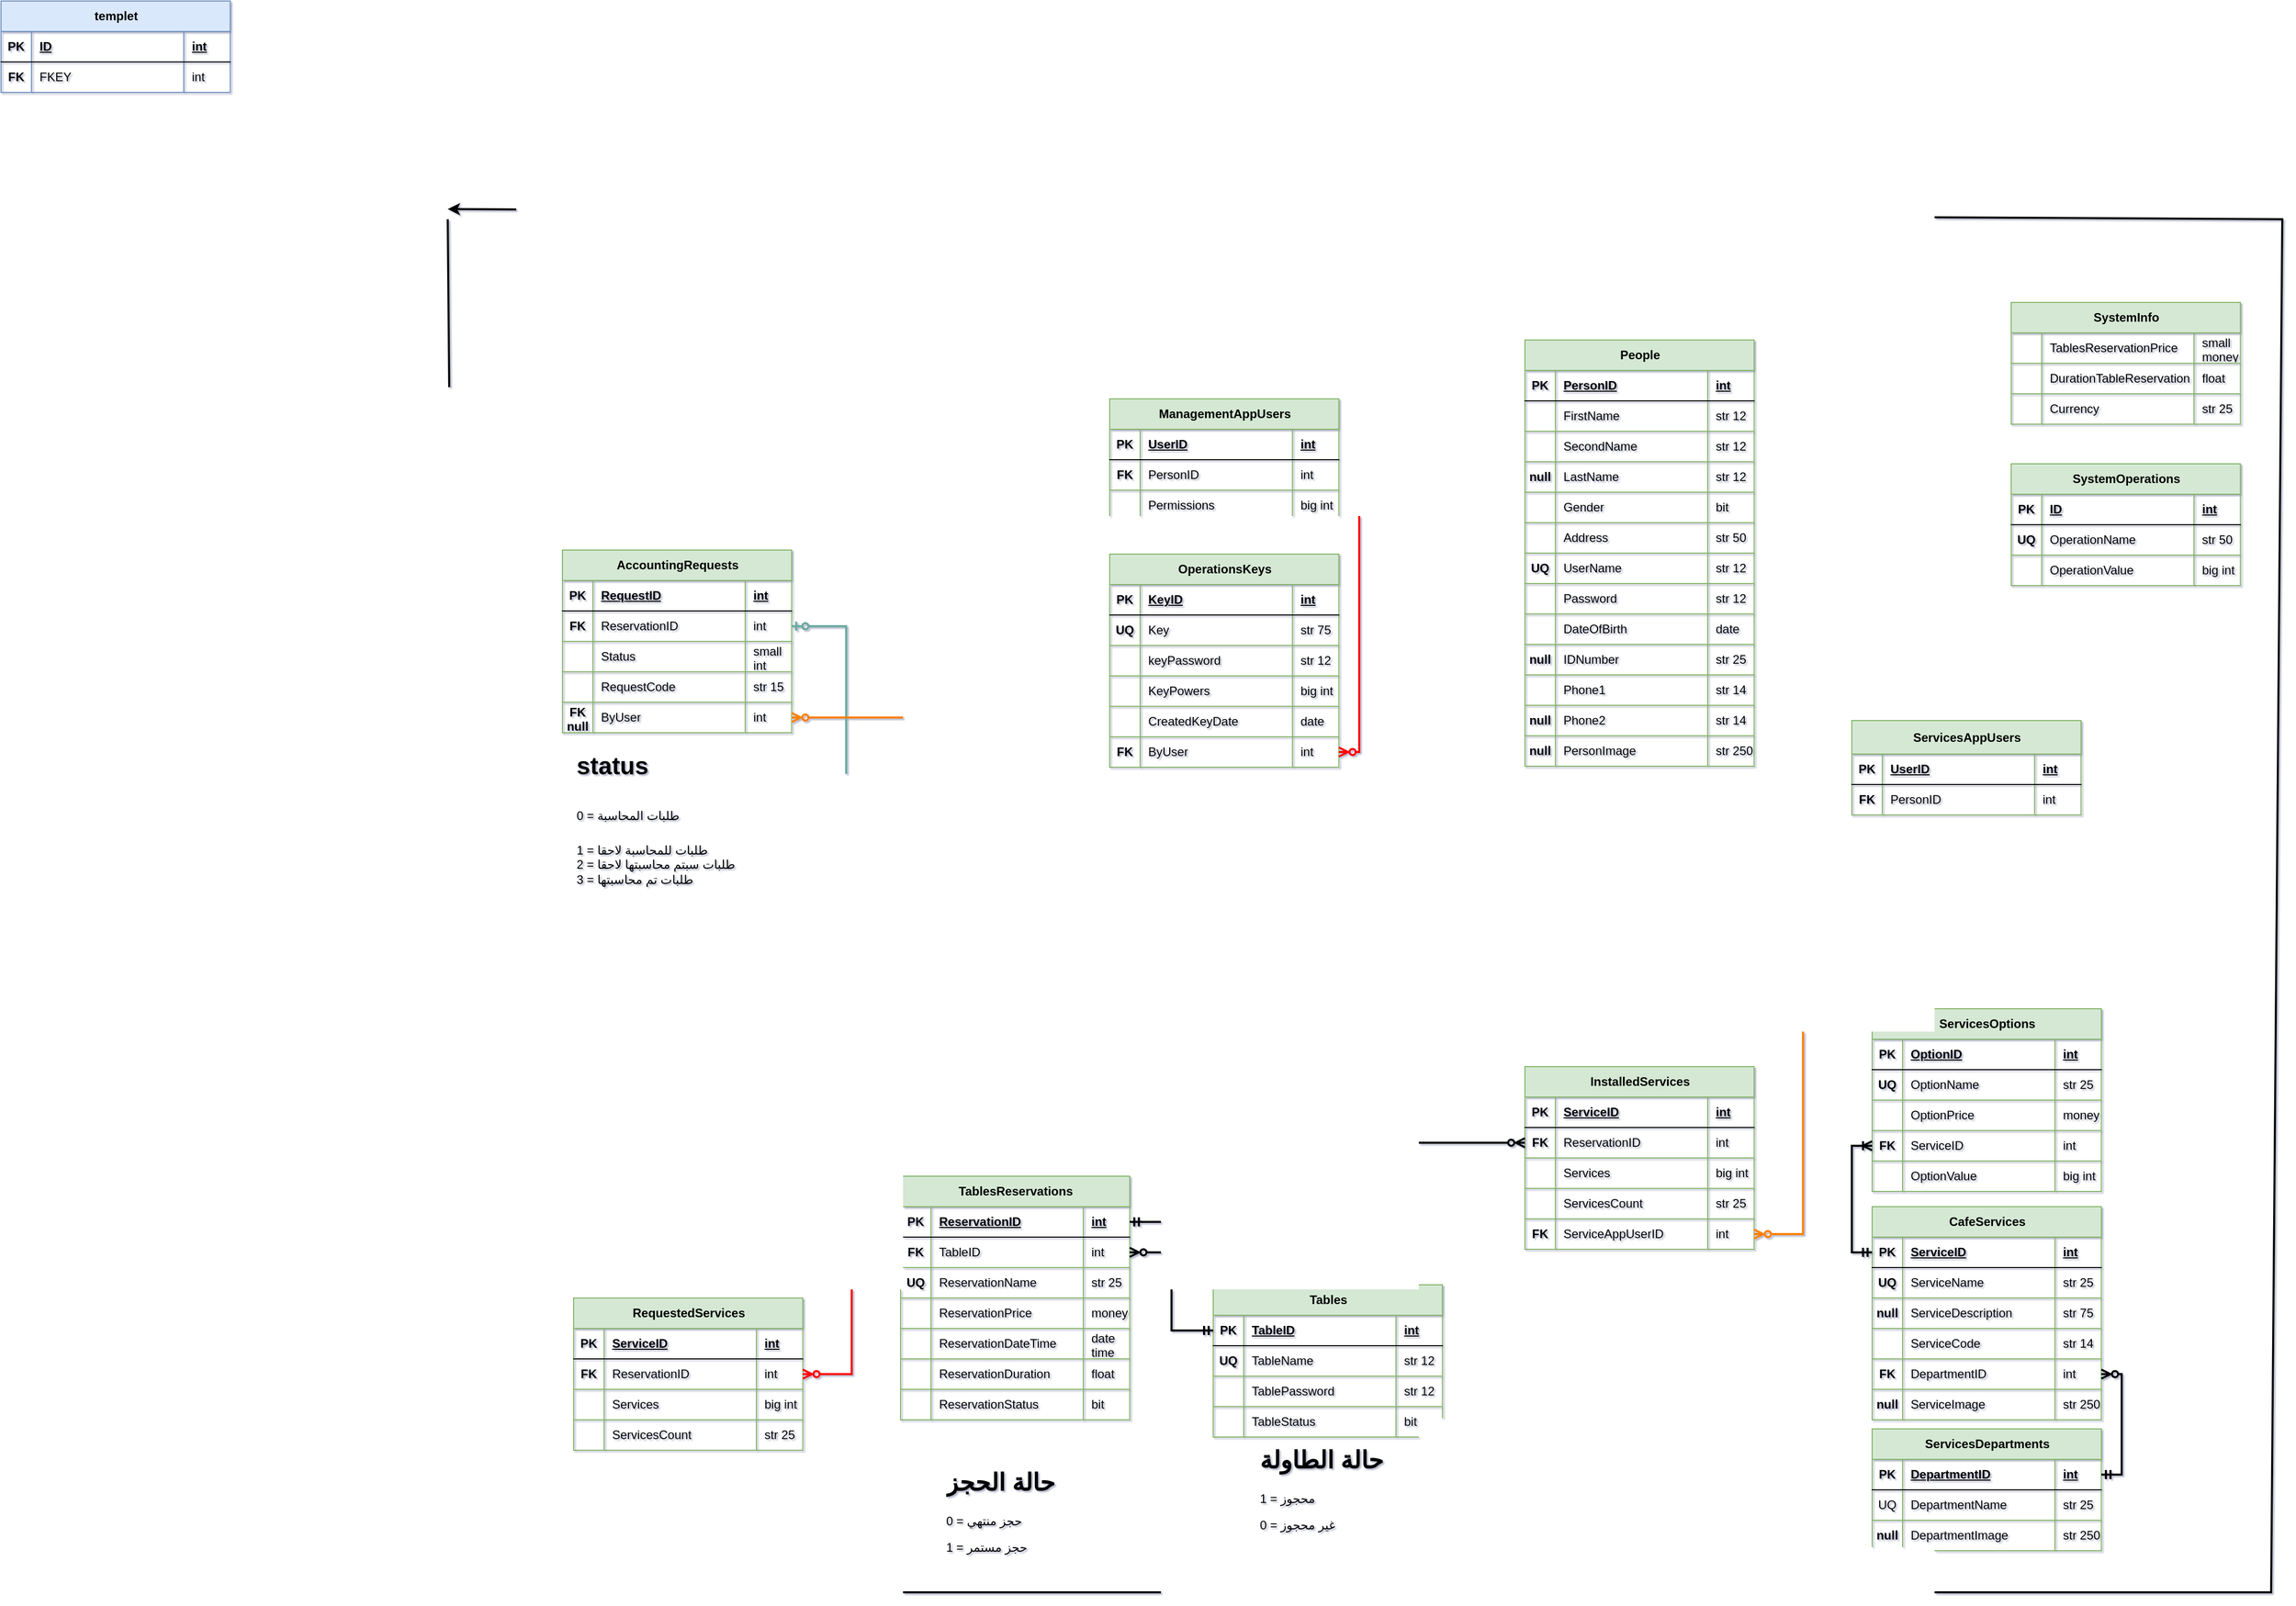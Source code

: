 <mxfile version="22.1.2" type="device">
  <diagram name="Page-1" id="CsB2wQHmhz_0rPu2rIU0">
    <mxGraphModel dx="3560" dy="1597" grid="0" gridSize="10" guides="1" tooltips="1" connect="1" arrows="1" fold="1" page="1" pageScale="1" pageWidth="3000" pageHeight="3000" background="none" math="0" shadow="1">
      <root>
        <mxCell id="0" />
        <mxCell id="1" parent="0" />
        <mxCell id="ZH_0dCWREsWCoxFc9Kl2-1" value="People" style="shape=table;startSize=30;container=1;collapsible=1;childLayout=tableLayout;fixedRows=1;rowLines=1;fontStyle=1;align=center;resizeLast=1;html=1;fillColor=#d5e8d4;strokeColor=#82b366;" parent="1" vertex="1">
          <mxGeometry x="1685" y="801" width="225.75" height="420" as="geometry" />
        </mxCell>
        <mxCell id="ZH_0dCWREsWCoxFc9Kl2-2" value="" style="shape=tableRow;horizontal=0;startSize=0;swimlaneHead=0;swimlaneBody=0;fillColor=none;collapsible=0;dropTarget=0;points=[[0,0.5],[1,0.5]];portConstraint=eastwest;top=0;left=0;right=0;bottom=1;" parent="ZH_0dCWREsWCoxFc9Kl2-1" vertex="1">
          <mxGeometry y="30" width="225.75" height="30" as="geometry" />
        </mxCell>
        <mxCell id="ZH_0dCWREsWCoxFc9Kl2-3" value="PK" style="shape=partialRectangle;connectable=0;fillColor=none;top=0;left=0;bottom=0;right=0;fontStyle=1;overflow=hidden;whiteSpace=wrap;html=1;" parent="ZH_0dCWREsWCoxFc9Kl2-2" vertex="1">
          <mxGeometry width="30" height="30" as="geometry">
            <mxRectangle width="30" height="30" as="alternateBounds" />
          </mxGeometry>
        </mxCell>
        <mxCell id="ZH_0dCWREsWCoxFc9Kl2-4" value="PersonID" style="shape=partialRectangle;connectable=0;fillColor=none;top=0;left=0;bottom=0;right=0;align=left;spacingLeft=6;fontStyle=5;overflow=hidden;whiteSpace=wrap;html=1;" parent="ZH_0dCWREsWCoxFc9Kl2-2" vertex="1">
          <mxGeometry x="30" width="150" height="30" as="geometry">
            <mxRectangle width="150" height="30" as="alternateBounds" />
          </mxGeometry>
        </mxCell>
        <mxCell id="ZH_0dCWREsWCoxFc9Kl2-14" value="int" style="shape=partialRectangle;connectable=0;fillColor=none;top=0;left=0;bottom=0;right=0;align=left;spacingLeft=6;fontStyle=5;overflow=hidden;whiteSpace=wrap;html=1;" parent="ZH_0dCWREsWCoxFc9Kl2-2" vertex="1">
          <mxGeometry x="180" width="45.75" height="30" as="geometry">
            <mxRectangle width="45.75" height="30" as="alternateBounds" />
          </mxGeometry>
        </mxCell>
        <mxCell id="ZH_0dCWREsWCoxFc9Kl2-5" value="" style="shape=tableRow;horizontal=0;startSize=0;swimlaneHead=0;swimlaneBody=0;fillColor=none;collapsible=0;dropTarget=0;points=[[0,0.5],[1,0.5]];portConstraint=eastwest;top=0;left=0;right=0;bottom=0;" parent="ZH_0dCWREsWCoxFc9Kl2-1" vertex="1">
          <mxGeometry y="60" width="225.75" height="30" as="geometry" />
        </mxCell>
        <mxCell id="ZH_0dCWREsWCoxFc9Kl2-6" value="" style="shape=partialRectangle;connectable=0;fillColor=none;top=0;left=0;bottom=0;right=0;editable=1;overflow=hidden;whiteSpace=wrap;html=1;" parent="ZH_0dCWREsWCoxFc9Kl2-5" vertex="1">
          <mxGeometry width="30" height="30" as="geometry">
            <mxRectangle width="30" height="30" as="alternateBounds" />
          </mxGeometry>
        </mxCell>
        <mxCell id="ZH_0dCWREsWCoxFc9Kl2-7" value="FirstName" style="shape=partialRectangle;connectable=0;fillColor=none;top=0;left=0;bottom=0;right=0;align=left;spacingLeft=6;overflow=hidden;whiteSpace=wrap;html=1;" parent="ZH_0dCWREsWCoxFc9Kl2-5" vertex="1">
          <mxGeometry x="30" width="150" height="30" as="geometry">
            <mxRectangle width="150" height="30" as="alternateBounds" />
          </mxGeometry>
        </mxCell>
        <mxCell id="ZH_0dCWREsWCoxFc9Kl2-15" value="str 12" style="shape=partialRectangle;connectable=0;fillColor=none;top=0;left=0;bottom=0;right=0;align=left;spacingLeft=6;overflow=hidden;whiteSpace=wrap;html=1;" parent="ZH_0dCWREsWCoxFc9Kl2-5" vertex="1">
          <mxGeometry x="180" width="45.75" height="30" as="geometry">
            <mxRectangle width="45.75" height="30" as="alternateBounds" />
          </mxGeometry>
        </mxCell>
        <mxCell id="ZH_0dCWREsWCoxFc9Kl2-8" value="" style="shape=tableRow;horizontal=0;startSize=0;swimlaneHead=0;swimlaneBody=0;fillColor=none;collapsible=0;dropTarget=0;points=[[0,0.5],[1,0.5]];portConstraint=eastwest;top=0;left=0;right=0;bottom=0;" parent="ZH_0dCWREsWCoxFc9Kl2-1" vertex="1">
          <mxGeometry y="90" width="225.75" height="30" as="geometry" />
        </mxCell>
        <mxCell id="ZH_0dCWREsWCoxFc9Kl2-9" value="" style="shape=partialRectangle;connectable=0;fillColor=none;top=0;left=0;bottom=0;right=0;editable=1;overflow=hidden;whiteSpace=wrap;html=1;" parent="ZH_0dCWREsWCoxFc9Kl2-8" vertex="1">
          <mxGeometry width="30" height="30" as="geometry">
            <mxRectangle width="30" height="30" as="alternateBounds" />
          </mxGeometry>
        </mxCell>
        <mxCell id="ZH_0dCWREsWCoxFc9Kl2-10" value="SecondName" style="shape=partialRectangle;connectable=0;fillColor=none;top=0;left=0;bottom=0;right=0;align=left;spacingLeft=6;overflow=hidden;whiteSpace=wrap;html=1;" parent="ZH_0dCWREsWCoxFc9Kl2-8" vertex="1">
          <mxGeometry x="30" width="150" height="30" as="geometry">
            <mxRectangle width="150" height="30" as="alternateBounds" />
          </mxGeometry>
        </mxCell>
        <mxCell id="ZH_0dCWREsWCoxFc9Kl2-16" value="str 12" style="shape=partialRectangle;connectable=0;fillColor=none;top=0;left=0;bottom=0;right=0;align=left;spacingLeft=6;overflow=hidden;whiteSpace=wrap;html=1;" parent="ZH_0dCWREsWCoxFc9Kl2-8" vertex="1">
          <mxGeometry x="180" width="45.75" height="30" as="geometry">
            <mxRectangle width="45.75" height="30" as="alternateBounds" />
          </mxGeometry>
        </mxCell>
        <mxCell id="ZH_0dCWREsWCoxFc9Kl2-11" value="" style="shape=tableRow;horizontal=0;startSize=0;swimlaneHead=0;swimlaneBody=0;fillColor=none;collapsible=0;dropTarget=0;points=[[0,0.5],[1,0.5]];portConstraint=eastwest;top=0;left=0;right=0;bottom=0;" parent="ZH_0dCWREsWCoxFc9Kl2-1" vertex="1">
          <mxGeometry y="120" width="225.75" height="30" as="geometry" />
        </mxCell>
        <mxCell id="ZH_0dCWREsWCoxFc9Kl2-12" value="&lt;b&gt;null&lt;/b&gt;" style="shape=partialRectangle;connectable=0;fillColor=none;top=0;left=0;bottom=0;right=0;editable=1;overflow=hidden;whiteSpace=wrap;html=1;" parent="ZH_0dCWREsWCoxFc9Kl2-11" vertex="1">
          <mxGeometry width="30" height="30" as="geometry">
            <mxRectangle width="30" height="30" as="alternateBounds" />
          </mxGeometry>
        </mxCell>
        <mxCell id="ZH_0dCWREsWCoxFc9Kl2-13" value="LastName" style="shape=partialRectangle;connectable=0;fillColor=none;top=0;left=0;bottom=0;right=0;align=left;spacingLeft=6;overflow=hidden;whiteSpace=wrap;html=1;" parent="ZH_0dCWREsWCoxFc9Kl2-11" vertex="1">
          <mxGeometry x="30" width="150" height="30" as="geometry">
            <mxRectangle width="150" height="30" as="alternateBounds" />
          </mxGeometry>
        </mxCell>
        <mxCell id="ZH_0dCWREsWCoxFc9Kl2-17" value="str 12" style="shape=partialRectangle;connectable=0;fillColor=none;top=0;left=0;bottom=0;right=0;align=left;spacingLeft=6;overflow=hidden;whiteSpace=wrap;html=1;" parent="ZH_0dCWREsWCoxFc9Kl2-11" vertex="1">
          <mxGeometry x="180" width="45.75" height="30" as="geometry">
            <mxRectangle width="45.75" height="30" as="alternateBounds" />
          </mxGeometry>
        </mxCell>
        <mxCell id="ZH_0dCWREsWCoxFc9Kl2-18" style="shape=tableRow;horizontal=0;startSize=0;swimlaneHead=0;swimlaneBody=0;fillColor=none;collapsible=0;dropTarget=0;points=[[0,0.5],[1,0.5]];portConstraint=eastwest;top=0;left=0;right=0;bottom=0;" parent="ZH_0dCWREsWCoxFc9Kl2-1" vertex="1">
          <mxGeometry y="150" width="225.75" height="30" as="geometry" />
        </mxCell>
        <mxCell id="ZH_0dCWREsWCoxFc9Kl2-19" style="shape=partialRectangle;connectable=0;fillColor=none;top=0;left=0;bottom=0;right=0;editable=1;overflow=hidden;whiteSpace=wrap;html=1;" parent="ZH_0dCWREsWCoxFc9Kl2-18" vertex="1">
          <mxGeometry width="30" height="30" as="geometry">
            <mxRectangle width="30" height="30" as="alternateBounds" />
          </mxGeometry>
        </mxCell>
        <mxCell id="ZH_0dCWREsWCoxFc9Kl2-20" value="Gender" style="shape=partialRectangle;connectable=0;fillColor=none;top=0;left=0;bottom=0;right=0;align=left;spacingLeft=6;overflow=hidden;whiteSpace=wrap;html=1;" parent="ZH_0dCWREsWCoxFc9Kl2-18" vertex="1">
          <mxGeometry x="30" width="150" height="30" as="geometry">
            <mxRectangle width="150" height="30" as="alternateBounds" />
          </mxGeometry>
        </mxCell>
        <mxCell id="ZH_0dCWREsWCoxFc9Kl2-21" value="bit" style="shape=partialRectangle;connectable=0;fillColor=none;top=0;left=0;bottom=0;right=0;align=left;spacingLeft=6;overflow=hidden;whiteSpace=wrap;html=1;" parent="ZH_0dCWREsWCoxFc9Kl2-18" vertex="1">
          <mxGeometry x="180" width="45.75" height="30" as="geometry">
            <mxRectangle width="45.75" height="30" as="alternateBounds" />
          </mxGeometry>
        </mxCell>
        <mxCell id="ZH_0dCWREsWCoxFc9Kl2-22" style="shape=tableRow;horizontal=0;startSize=0;swimlaneHead=0;swimlaneBody=0;fillColor=none;collapsible=0;dropTarget=0;points=[[0,0.5],[1,0.5]];portConstraint=eastwest;top=0;left=0;right=0;bottom=0;" parent="ZH_0dCWREsWCoxFc9Kl2-1" vertex="1">
          <mxGeometry y="180" width="225.75" height="30" as="geometry" />
        </mxCell>
        <mxCell id="ZH_0dCWREsWCoxFc9Kl2-23" style="shape=partialRectangle;connectable=0;fillColor=none;top=0;left=0;bottom=0;right=0;editable=1;overflow=hidden;whiteSpace=wrap;html=1;" parent="ZH_0dCWREsWCoxFc9Kl2-22" vertex="1">
          <mxGeometry width="30" height="30" as="geometry">
            <mxRectangle width="30" height="30" as="alternateBounds" />
          </mxGeometry>
        </mxCell>
        <mxCell id="ZH_0dCWREsWCoxFc9Kl2-24" value="Address" style="shape=partialRectangle;connectable=0;fillColor=none;top=0;left=0;bottom=0;right=0;align=left;spacingLeft=6;overflow=hidden;whiteSpace=wrap;html=1;" parent="ZH_0dCWREsWCoxFc9Kl2-22" vertex="1">
          <mxGeometry x="30" width="150" height="30" as="geometry">
            <mxRectangle width="150" height="30" as="alternateBounds" />
          </mxGeometry>
        </mxCell>
        <mxCell id="ZH_0dCWREsWCoxFc9Kl2-25" value="str 50" style="shape=partialRectangle;connectable=0;fillColor=none;top=0;left=0;bottom=0;right=0;align=left;spacingLeft=6;overflow=hidden;whiteSpace=wrap;html=1;" parent="ZH_0dCWREsWCoxFc9Kl2-22" vertex="1">
          <mxGeometry x="180" width="45.75" height="30" as="geometry">
            <mxRectangle width="45.75" height="30" as="alternateBounds" />
          </mxGeometry>
        </mxCell>
        <mxCell id="ZH_0dCWREsWCoxFc9Kl2-26" style="shape=tableRow;horizontal=0;startSize=0;swimlaneHead=0;swimlaneBody=0;fillColor=none;collapsible=0;dropTarget=0;points=[[0,0.5],[1,0.5]];portConstraint=eastwest;top=0;left=0;right=0;bottom=0;" parent="ZH_0dCWREsWCoxFc9Kl2-1" vertex="1">
          <mxGeometry y="210" width="225.75" height="30" as="geometry" />
        </mxCell>
        <mxCell id="ZH_0dCWREsWCoxFc9Kl2-27" value="&lt;b&gt;UQ&lt;/b&gt;" style="shape=partialRectangle;connectable=0;fillColor=none;top=0;left=0;bottom=0;right=0;editable=1;overflow=hidden;whiteSpace=wrap;html=1;" parent="ZH_0dCWREsWCoxFc9Kl2-26" vertex="1">
          <mxGeometry width="30" height="30" as="geometry">
            <mxRectangle width="30" height="30" as="alternateBounds" />
          </mxGeometry>
        </mxCell>
        <mxCell id="ZH_0dCWREsWCoxFc9Kl2-28" value="UserName" style="shape=partialRectangle;connectable=0;fillColor=none;top=0;left=0;bottom=0;right=0;align=left;spacingLeft=6;overflow=hidden;whiteSpace=wrap;html=1;" parent="ZH_0dCWREsWCoxFc9Kl2-26" vertex="1">
          <mxGeometry x="30" width="150" height="30" as="geometry">
            <mxRectangle width="150" height="30" as="alternateBounds" />
          </mxGeometry>
        </mxCell>
        <mxCell id="ZH_0dCWREsWCoxFc9Kl2-29" value="str 12" style="shape=partialRectangle;connectable=0;fillColor=none;top=0;left=0;bottom=0;right=0;align=left;spacingLeft=6;overflow=hidden;whiteSpace=wrap;html=1;" parent="ZH_0dCWREsWCoxFc9Kl2-26" vertex="1">
          <mxGeometry x="180" width="45.75" height="30" as="geometry">
            <mxRectangle width="45.75" height="30" as="alternateBounds" />
          </mxGeometry>
        </mxCell>
        <mxCell id="ZH_0dCWREsWCoxFc9Kl2-30" style="shape=tableRow;horizontal=0;startSize=0;swimlaneHead=0;swimlaneBody=0;fillColor=none;collapsible=0;dropTarget=0;points=[[0,0.5],[1,0.5]];portConstraint=eastwest;top=0;left=0;right=0;bottom=0;" parent="ZH_0dCWREsWCoxFc9Kl2-1" vertex="1">
          <mxGeometry y="240" width="225.75" height="30" as="geometry" />
        </mxCell>
        <mxCell id="ZH_0dCWREsWCoxFc9Kl2-31" style="shape=partialRectangle;connectable=0;fillColor=none;top=0;left=0;bottom=0;right=0;editable=1;overflow=hidden;whiteSpace=wrap;html=1;" parent="ZH_0dCWREsWCoxFc9Kl2-30" vertex="1">
          <mxGeometry width="30" height="30" as="geometry">
            <mxRectangle width="30" height="30" as="alternateBounds" />
          </mxGeometry>
        </mxCell>
        <mxCell id="ZH_0dCWREsWCoxFc9Kl2-32" value="Password" style="shape=partialRectangle;connectable=0;fillColor=none;top=0;left=0;bottom=0;right=0;align=left;spacingLeft=6;overflow=hidden;whiteSpace=wrap;html=1;" parent="ZH_0dCWREsWCoxFc9Kl2-30" vertex="1">
          <mxGeometry x="30" width="150" height="30" as="geometry">
            <mxRectangle width="150" height="30" as="alternateBounds" />
          </mxGeometry>
        </mxCell>
        <mxCell id="ZH_0dCWREsWCoxFc9Kl2-33" value="str 12" style="shape=partialRectangle;connectable=0;fillColor=none;top=0;left=0;bottom=0;right=0;align=left;spacingLeft=6;overflow=hidden;whiteSpace=wrap;html=1;" parent="ZH_0dCWREsWCoxFc9Kl2-30" vertex="1">
          <mxGeometry x="180" width="45.75" height="30" as="geometry">
            <mxRectangle width="45.75" height="30" as="alternateBounds" />
          </mxGeometry>
        </mxCell>
        <mxCell id="ZH_0dCWREsWCoxFc9Kl2-34" style="shape=tableRow;horizontal=0;startSize=0;swimlaneHead=0;swimlaneBody=0;fillColor=none;collapsible=0;dropTarget=0;points=[[0,0.5],[1,0.5]];portConstraint=eastwest;top=0;left=0;right=0;bottom=0;" parent="ZH_0dCWREsWCoxFc9Kl2-1" vertex="1">
          <mxGeometry y="270" width="225.75" height="30" as="geometry" />
        </mxCell>
        <mxCell id="ZH_0dCWREsWCoxFc9Kl2-35" style="shape=partialRectangle;connectable=0;fillColor=none;top=0;left=0;bottom=0;right=0;editable=1;overflow=hidden;whiteSpace=wrap;html=1;" parent="ZH_0dCWREsWCoxFc9Kl2-34" vertex="1">
          <mxGeometry width="30" height="30" as="geometry">
            <mxRectangle width="30" height="30" as="alternateBounds" />
          </mxGeometry>
        </mxCell>
        <mxCell id="ZH_0dCWREsWCoxFc9Kl2-36" value="DateOfBirth" style="shape=partialRectangle;connectable=0;fillColor=none;top=0;left=0;bottom=0;right=0;align=left;spacingLeft=6;overflow=hidden;whiteSpace=wrap;html=1;" parent="ZH_0dCWREsWCoxFc9Kl2-34" vertex="1">
          <mxGeometry x="30" width="150" height="30" as="geometry">
            <mxRectangle width="150" height="30" as="alternateBounds" />
          </mxGeometry>
        </mxCell>
        <mxCell id="ZH_0dCWREsWCoxFc9Kl2-37" value="date" style="shape=partialRectangle;connectable=0;fillColor=none;top=0;left=0;bottom=0;right=0;align=left;spacingLeft=6;overflow=hidden;whiteSpace=wrap;html=1;" parent="ZH_0dCWREsWCoxFc9Kl2-34" vertex="1">
          <mxGeometry x="180" width="45.75" height="30" as="geometry">
            <mxRectangle width="45.75" height="30" as="alternateBounds" />
          </mxGeometry>
        </mxCell>
        <mxCell id="ZH_0dCWREsWCoxFc9Kl2-38" style="shape=tableRow;horizontal=0;startSize=0;swimlaneHead=0;swimlaneBody=0;fillColor=none;collapsible=0;dropTarget=0;points=[[0,0.5],[1,0.5]];portConstraint=eastwest;top=0;left=0;right=0;bottom=0;" parent="ZH_0dCWREsWCoxFc9Kl2-1" vertex="1">
          <mxGeometry y="300" width="225.75" height="30" as="geometry" />
        </mxCell>
        <mxCell id="ZH_0dCWREsWCoxFc9Kl2-39" value="&lt;b&gt;null&lt;/b&gt;" style="shape=partialRectangle;connectable=0;fillColor=none;top=0;left=0;bottom=0;right=0;editable=1;overflow=hidden;whiteSpace=wrap;html=1;" parent="ZH_0dCWREsWCoxFc9Kl2-38" vertex="1">
          <mxGeometry width="30" height="30" as="geometry">
            <mxRectangle width="30" height="30" as="alternateBounds" />
          </mxGeometry>
        </mxCell>
        <mxCell id="ZH_0dCWREsWCoxFc9Kl2-40" value="IDNumber" style="shape=partialRectangle;connectable=0;fillColor=none;top=0;left=0;bottom=0;right=0;align=left;spacingLeft=6;overflow=hidden;whiteSpace=wrap;html=1;" parent="ZH_0dCWREsWCoxFc9Kl2-38" vertex="1">
          <mxGeometry x="30" width="150" height="30" as="geometry">
            <mxRectangle width="150" height="30" as="alternateBounds" />
          </mxGeometry>
        </mxCell>
        <mxCell id="ZH_0dCWREsWCoxFc9Kl2-41" value="str 25" style="shape=partialRectangle;connectable=0;fillColor=none;top=0;left=0;bottom=0;right=0;align=left;spacingLeft=6;overflow=hidden;whiteSpace=wrap;html=1;" parent="ZH_0dCWREsWCoxFc9Kl2-38" vertex="1">
          <mxGeometry x="180" width="45.75" height="30" as="geometry">
            <mxRectangle width="45.75" height="30" as="alternateBounds" />
          </mxGeometry>
        </mxCell>
        <mxCell id="ZH_0dCWREsWCoxFc9Kl2-42" style="shape=tableRow;horizontal=0;startSize=0;swimlaneHead=0;swimlaneBody=0;fillColor=none;collapsible=0;dropTarget=0;points=[[0,0.5],[1,0.5]];portConstraint=eastwest;top=0;left=0;right=0;bottom=0;" parent="ZH_0dCWREsWCoxFc9Kl2-1" vertex="1">
          <mxGeometry y="330" width="225.75" height="30" as="geometry" />
        </mxCell>
        <mxCell id="ZH_0dCWREsWCoxFc9Kl2-43" style="shape=partialRectangle;connectable=0;fillColor=none;top=0;left=0;bottom=0;right=0;editable=1;overflow=hidden;whiteSpace=wrap;html=1;" parent="ZH_0dCWREsWCoxFc9Kl2-42" vertex="1">
          <mxGeometry width="30" height="30" as="geometry">
            <mxRectangle width="30" height="30" as="alternateBounds" />
          </mxGeometry>
        </mxCell>
        <mxCell id="ZH_0dCWREsWCoxFc9Kl2-44" value="Phone1" style="shape=partialRectangle;connectable=0;fillColor=none;top=0;left=0;bottom=0;right=0;align=left;spacingLeft=6;overflow=hidden;whiteSpace=wrap;html=1;" parent="ZH_0dCWREsWCoxFc9Kl2-42" vertex="1">
          <mxGeometry x="30" width="150" height="30" as="geometry">
            <mxRectangle width="150" height="30" as="alternateBounds" />
          </mxGeometry>
        </mxCell>
        <mxCell id="ZH_0dCWREsWCoxFc9Kl2-45" value="str 14" style="shape=partialRectangle;connectable=0;fillColor=none;top=0;left=0;bottom=0;right=0;align=left;spacingLeft=6;overflow=hidden;whiteSpace=wrap;html=1;" parent="ZH_0dCWREsWCoxFc9Kl2-42" vertex="1">
          <mxGeometry x="180" width="45.75" height="30" as="geometry">
            <mxRectangle width="45.75" height="30" as="alternateBounds" />
          </mxGeometry>
        </mxCell>
        <mxCell id="ZH_0dCWREsWCoxFc9Kl2-46" style="shape=tableRow;horizontal=0;startSize=0;swimlaneHead=0;swimlaneBody=0;fillColor=none;collapsible=0;dropTarget=0;points=[[0,0.5],[1,0.5]];portConstraint=eastwest;top=0;left=0;right=0;bottom=0;" parent="ZH_0dCWREsWCoxFc9Kl2-1" vertex="1">
          <mxGeometry y="360" width="225.75" height="30" as="geometry" />
        </mxCell>
        <mxCell id="ZH_0dCWREsWCoxFc9Kl2-47" value="&lt;b&gt;null&lt;/b&gt;" style="shape=partialRectangle;connectable=0;fillColor=none;top=0;left=0;bottom=0;right=0;editable=1;overflow=hidden;whiteSpace=wrap;html=1;" parent="ZH_0dCWREsWCoxFc9Kl2-46" vertex="1">
          <mxGeometry width="30" height="30" as="geometry">
            <mxRectangle width="30" height="30" as="alternateBounds" />
          </mxGeometry>
        </mxCell>
        <mxCell id="ZH_0dCWREsWCoxFc9Kl2-48" value="Phone2" style="shape=partialRectangle;connectable=0;fillColor=none;top=0;left=0;bottom=0;right=0;align=left;spacingLeft=6;overflow=hidden;whiteSpace=wrap;html=1;" parent="ZH_0dCWREsWCoxFc9Kl2-46" vertex="1">
          <mxGeometry x="30" width="150" height="30" as="geometry">
            <mxRectangle width="150" height="30" as="alternateBounds" />
          </mxGeometry>
        </mxCell>
        <mxCell id="ZH_0dCWREsWCoxFc9Kl2-49" value="str 14" style="shape=partialRectangle;connectable=0;fillColor=none;top=0;left=0;bottom=0;right=0;align=left;spacingLeft=6;overflow=hidden;whiteSpace=wrap;html=1;" parent="ZH_0dCWREsWCoxFc9Kl2-46" vertex="1">
          <mxGeometry x="180" width="45.75" height="30" as="geometry">
            <mxRectangle width="45.75" height="30" as="alternateBounds" />
          </mxGeometry>
        </mxCell>
        <mxCell id="ZH_0dCWREsWCoxFc9Kl2-50" style="shape=tableRow;horizontal=0;startSize=0;swimlaneHead=0;swimlaneBody=0;fillColor=none;collapsible=0;dropTarget=0;points=[[0,0.5],[1,0.5]];portConstraint=eastwest;top=0;left=0;right=0;bottom=0;" parent="ZH_0dCWREsWCoxFc9Kl2-1" vertex="1">
          <mxGeometry y="390" width="225.75" height="30" as="geometry" />
        </mxCell>
        <mxCell id="ZH_0dCWREsWCoxFc9Kl2-51" value="&lt;b&gt;null&lt;/b&gt;" style="shape=partialRectangle;connectable=0;fillColor=none;top=0;left=0;bottom=0;right=0;editable=1;overflow=hidden;whiteSpace=wrap;html=1;" parent="ZH_0dCWREsWCoxFc9Kl2-50" vertex="1">
          <mxGeometry width="30" height="30" as="geometry">
            <mxRectangle width="30" height="30" as="alternateBounds" />
          </mxGeometry>
        </mxCell>
        <mxCell id="ZH_0dCWREsWCoxFc9Kl2-52" value="PersonImage" style="shape=partialRectangle;connectable=0;fillColor=none;top=0;left=0;bottom=0;right=0;align=left;spacingLeft=6;overflow=hidden;whiteSpace=wrap;html=1;" parent="ZH_0dCWREsWCoxFc9Kl2-50" vertex="1">
          <mxGeometry x="30" width="150" height="30" as="geometry">
            <mxRectangle width="150" height="30" as="alternateBounds" />
          </mxGeometry>
        </mxCell>
        <mxCell id="ZH_0dCWREsWCoxFc9Kl2-53" value="str 250" style="shape=partialRectangle;connectable=0;fillColor=none;top=0;left=0;bottom=0;right=0;align=left;spacingLeft=6;overflow=hidden;whiteSpace=wrap;html=1;" parent="ZH_0dCWREsWCoxFc9Kl2-50" vertex="1">
          <mxGeometry x="180" width="45.75" height="30" as="geometry">
            <mxRectangle width="45.75" height="30" as="alternateBounds" />
          </mxGeometry>
        </mxCell>
        <mxCell id="ZH_0dCWREsWCoxFc9Kl2-216" value="ServicesAppUsers" style="shape=table;startSize=33;container=1;collapsible=1;childLayout=tableLayout;fixedRows=1;rowLines=1;fontStyle=1;align=center;resizeLast=1;html=1;fillColor=#d5e8d4;strokeColor=#82b366;" parent="1" vertex="1">
          <mxGeometry x="2007" y="1176" width="225.75" height="93" as="geometry" />
        </mxCell>
        <mxCell id="ZH_0dCWREsWCoxFc9Kl2-217" value="" style="shape=tableRow;horizontal=0;startSize=0;swimlaneHead=0;swimlaneBody=0;fillColor=none;collapsible=0;dropTarget=0;points=[[0,0.5],[1,0.5]];portConstraint=eastwest;top=0;left=0;right=0;bottom=1;" parent="ZH_0dCWREsWCoxFc9Kl2-216" vertex="1">
          <mxGeometry y="33" width="225.75" height="30" as="geometry" />
        </mxCell>
        <mxCell id="ZH_0dCWREsWCoxFc9Kl2-218" value="PK" style="shape=partialRectangle;connectable=0;fillColor=none;top=0;left=0;bottom=0;right=0;fontStyle=1;overflow=hidden;whiteSpace=wrap;html=1;" parent="ZH_0dCWREsWCoxFc9Kl2-217" vertex="1">
          <mxGeometry width="30" height="30" as="geometry">
            <mxRectangle width="30" height="30" as="alternateBounds" />
          </mxGeometry>
        </mxCell>
        <mxCell id="ZH_0dCWREsWCoxFc9Kl2-219" value="UserID" style="shape=partialRectangle;connectable=0;fillColor=none;top=0;left=0;bottom=0;right=0;align=left;spacingLeft=6;fontStyle=5;overflow=hidden;whiteSpace=wrap;html=1;" parent="ZH_0dCWREsWCoxFc9Kl2-217" vertex="1">
          <mxGeometry x="30" width="150" height="30" as="geometry">
            <mxRectangle width="150" height="30" as="alternateBounds" />
          </mxGeometry>
        </mxCell>
        <mxCell id="ZH_0dCWREsWCoxFc9Kl2-220" value="int" style="shape=partialRectangle;connectable=0;fillColor=none;top=0;left=0;bottom=0;right=0;align=left;spacingLeft=6;fontStyle=5;overflow=hidden;whiteSpace=wrap;html=1;" parent="ZH_0dCWREsWCoxFc9Kl2-217" vertex="1">
          <mxGeometry x="180" width="45.75" height="30" as="geometry">
            <mxRectangle width="45.75" height="30" as="alternateBounds" />
          </mxGeometry>
        </mxCell>
        <mxCell id="ZH_0dCWREsWCoxFc9Kl2-221" value="" style="shape=tableRow;horizontal=0;startSize=0;swimlaneHead=0;swimlaneBody=0;fillColor=none;collapsible=0;dropTarget=0;points=[[0,0.5],[1,0.5]];portConstraint=eastwest;top=0;left=0;right=0;bottom=0;" parent="ZH_0dCWREsWCoxFc9Kl2-216" vertex="1">
          <mxGeometry y="63" width="225.75" height="30" as="geometry" />
        </mxCell>
        <mxCell id="ZH_0dCWREsWCoxFc9Kl2-222" value="&lt;b&gt;FK&lt;/b&gt;" style="shape=partialRectangle;connectable=0;fillColor=none;top=0;left=0;bottom=0;right=0;editable=1;overflow=hidden;whiteSpace=wrap;html=1;" parent="ZH_0dCWREsWCoxFc9Kl2-221" vertex="1">
          <mxGeometry width="30" height="30" as="geometry">
            <mxRectangle width="30" height="30" as="alternateBounds" />
          </mxGeometry>
        </mxCell>
        <mxCell id="ZH_0dCWREsWCoxFc9Kl2-223" value="PersonID" style="shape=partialRectangle;connectable=0;fillColor=none;top=0;left=0;bottom=0;right=0;align=left;spacingLeft=6;overflow=hidden;whiteSpace=wrap;html=1;" parent="ZH_0dCWREsWCoxFc9Kl2-221" vertex="1">
          <mxGeometry x="30" width="150" height="30" as="geometry">
            <mxRectangle width="150" height="30" as="alternateBounds" />
          </mxGeometry>
        </mxCell>
        <mxCell id="ZH_0dCWREsWCoxFc9Kl2-224" value="int" style="shape=partialRectangle;connectable=0;fillColor=none;top=0;left=0;bottom=0;right=0;align=left;spacingLeft=6;overflow=hidden;whiteSpace=wrap;html=1;" parent="ZH_0dCWREsWCoxFc9Kl2-221" vertex="1">
          <mxGeometry x="180" width="45.75" height="30" as="geometry">
            <mxRectangle width="45.75" height="30" as="alternateBounds" />
          </mxGeometry>
        </mxCell>
        <mxCell id="ZH_0dCWREsWCoxFc9Kl2-233" value="ManagementAppUsers" style="shape=table;startSize=30;container=1;collapsible=1;childLayout=tableLayout;fixedRows=1;rowLines=1;fontStyle=1;align=center;resizeLast=1;html=1;fillColor=#d5e8d4;strokeColor=#82b366;" parent="1" vertex="1">
          <mxGeometry x="1276" y="859" width="225.75" height="120" as="geometry" />
        </mxCell>
        <mxCell id="ZH_0dCWREsWCoxFc9Kl2-234" value="" style="shape=tableRow;horizontal=0;startSize=0;swimlaneHead=0;swimlaneBody=0;fillColor=none;collapsible=0;dropTarget=0;points=[[0,0.5],[1,0.5]];portConstraint=eastwest;top=0;left=0;right=0;bottom=1;" parent="ZH_0dCWREsWCoxFc9Kl2-233" vertex="1">
          <mxGeometry y="30" width="225.75" height="30" as="geometry" />
        </mxCell>
        <mxCell id="ZH_0dCWREsWCoxFc9Kl2-235" value="PK" style="shape=partialRectangle;connectable=0;fillColor=none;top=0;left=0;bottom=0;right=0;fontStyle=1;overflow=hidden;whiteSpace=wrap;html=1;" parent="ZH_0dCWREsWCoxFc9Kl2-234" vertex="1">
          <mxGeometry width="30" height="30" as="geometry">
            <mxRectangle width="30" height="30" as="alternateBounds" />
          </mxGeometry>
        </mxCell>
        <mxCell id="ZH_0dCWREsWCoxFc9Kl2-236" value="UserID" style="shape=partialRectangle;connectable=0;fillColor=none;top=0;left=0;bottom=0;right=0;align=left;spacingLeft=6;fontStyle=5;overflow=hidden;whiteSpace=wrap;html=1;" parent="ZH_0dCWREsWCoxFc9Kl2-234" vertex="1">
          <mxGeometry x="30" width="150" height="30" as="geometry">
            <mxRectangle width="150" height="30" as="alternateBounds" />
          </mxGeometry>
        </mxCell>
        <mxCell id="ZH_0dCWREsWCoxFc9Kl2-237" value="int" style="shape=partialRectangle;connectable=0;fillColor=none;top=0;left=0;bottom=0;right=0;align=left;spacingLeft=6;fontStyle=5;overflow=hidden;whiteSpace=wrap;html=1;" parent="ZH_0dCWREsWCoxFc9Kl2-234" vertex="1">
          <mxGeometry x="180" width="45.75" height="30" as="geometry">
            <mxRectangle width="45.75" height="30" as="alternateBounds" />
          </mxGeometry>
        </mxCell>
        <mxCell id="ZH_0dCWREsWCoxFc9Kl2-238" value="" style="shape=tableRow;horizontal=0;startSize=0;swimlaneHead=0;swimlaneBody=0;fillColor=none;collapsible=0;dropTarget=0;points=[[0,0.5],[1,0.5]];portConstraint=eastwest;top=0;left=0;right=0;bottom=0;" parent="ZH_0dCWREsWCoxFc9Kl2-233" vertex="1">
          <mxGeometry y="60" width="225.75" height="30" as="geometry" />
        </mxCell>
        <mxCell id="ZH_0dCWREsWCoxFc9Kl2-239" value="&lt;b&gt;FK&lt;/b&gt;" style="shape=partialRectangle;connectable=0;fillColor=none;top=0;left=0;bottom=0;right=0;editable=1;overflow=hidden;whiteSpace=wrap;html=1;" parent="ZH_0dCWREsWCoxFc9Kl2-238" vertex="1">
          <mxGeometry width="30" height="30" as="geometry">
            <mxRectangle width="30" height="30" as="alternateBounds" />
          </mxGeometry>
        </mxCell>
        <mxCell id="ZH_0dCWREsWCoxFc9Kl2-240" value="PersonID" style="shape=partialRectangle;connectable=0;fillColor=none;top=0;left=0;bottom=0;right=0;align=left;spacingLeft=6;overflow=hidden;whiteSpace=wrap;html=1;" parent="ZH_0dCWREsWCoxFc9Kl2-238" vertex="1">
          <mxGeometry x="30" width="150" height="30" as="geometry">
            <mxRectangle width="150" height="30" as="alternateBounds" />
          </mxGeometry>
        </mxCell>
        <mxCell id="ZH_0dCWREsWCoxFc9Kl2-241" value="int" style="shape=partialRectangle;connectable=0;fillColor=none;top=0;left=0;bottom=0;right=0;align=left;spacingLeft=6;overflow=hidden;whiteSpace=wrap;html=1;" parent="ZH_0dCWREsWCoxFc9Kl2-238" vertex="1">
          <mxGeometry x="180" width="45.75" height="30" as="geometry">
            <mxRectangle width="45.75" height="30" as="alternateBounds" />
          </mxGeometry>
        </mxCell>
        <mxCell id="ZH_0dCWREsWCoxFc9Kl2-251" style="shape=tableRow;horizontal=0;startSize=0;swimlaneHead=0;swimlaneBody=0;fillColor=none;collapsible=0;dropTarget=0;points=[[0,0.5],[1,0.5]];portConstraint=eastwest;top=0;left=0;right=0;bottom=0;" parent="ZH_0dCWREsWCoxFc9Kl2-233" vertex="1">
          <mxGeometry y="90" width="225.75" height="30" as="geometry" />
        </mxCell>
        <mxCell id="ZH_0dCWREsWCoxFc9Kl2-252" style="shape=partialRectangle;connectable=0;fillColor=none;top=0;left=0;bottom=0;right=0;editable=1;overflow=hidden;whiteSpace=wrap;html=1;" parent="ZH_0dCWREsWCoxFc9Kl2-251" vertex="1">
          <mxGeometry width="30" height="30" as="geometry">
            <mxRectangle width="30" height="30" as="alternateBounds" />
          </mxGeometry>
        </mxCell>
        <mxCell id="ZH_0dCWREsWCoxFc9Kl2-253" value="Permissions" style="shape=partialRectangle;connectable=0;fillColor=none;top=0;left=0;bottom=0;right=0;align=left;spacingLeft=6;overflow=hidden;whiteSpace=wrap;html=1;" parent="ZH_0dCWREsWCoxFc9Kl2-251" vertex="1">
          <mxGeometry x="30" width="150" height="30" as="geometry">
            <mxRectangle width="150" height="30" as="alternateBounds" />
          </mxGeometry>
        </mxCell>
        <mxCell id="ZH_0dCWREsWCoxFc9Kl2-254" value="big int" style="shape=partialRectangle;connectable=0;fillColor=none;top=0;left=0;bottom=0;right=0;align=left;spacingLeft=6;overflow=hidden;whiteSpace=wrap;html=1;" parent="ZH_0dCWREsWCoxFc9Kl2-251" vertex="1">
          <mxGeometry x="180" width="45.75" height="30" as="geometry">
            <mxRectangle width="45.75" height="30" as="alternateBounds" />
          </mxGeometry>
        </mxCell>
        <mxCell id="ZH_0dCWREsWCoxFc9Kl2-242" value="templet" style="shape=table;startSize=30;container=1;collapsible=1;childLayout=tableLayout;fixedRows=1;rowLines=1;fontStyle=1;align=center;resizeLast=1;html=1;fillColor=#dae8fc;strokeColor=#6c8ebf;" parent="1" vertex="1">
          <mxGeometry x="184" y="467" width="225.75" height="90" as="geometry" />
        </mxCell>
        <mxCell id="ZH_0dCWREsWCoxFc9Kl2-243" value="" style="shape=tableRow;horizontal=0;startSize=0;swimlaneHead=0;swimlaneBody=0;fillColor=none;collapsible=0;dropTarget=0;points=[[0,0.5],[1,0.5]];portConstraint=eastwest;top=0;left=0;right=0;bottom=1;" parent="ZH_0dCWREsWCoxFc9Kl2-242" vertex="1">
          <mxGeometry y="30" width="225.75" height="30" as="geometry" />
        </mxCell>
        <mxCell id="ZH_0dCWREsWCoxFc9Kl2-244" value="PK" style="shape=partialRectangle;connectable=0;fillColor=none;top=0;left=0;bottom=0;right=0;fontStyle=1;overflow=hidden;whiteSpace=wrap;html=1;" parent="ZH_0dCWREsWCoxFc9Kl2-243" vertex="1">
          <mxGeometry width="30" height="30" as="geometry">
            <mxRectangle width="30" height="30" as="alternateBounds" />
          </mxGeometry>
        </mxCell>
        <mxCell id="ZH_0dCWREsWCoxFc9Kl2-245" value="ID" style="shape=partialRectangle;connectable=0;fillColor=none;top=0;left=0;bottom=0;right=0;align=left;spacingLeft=6;fontStyle=5;overflow=hidden;whiteSpace=wrap;html=1;" parent="ZH_0dCWREsWCoxFc9Kl2-243" vertex="1">
          <mxGeometry x="30" width="150" height="30" as="geometry">
            <mxRectangle width="150" height="30" as="alternateBounds" />
          </mxGeometry>
        </mxCell>
        <mxCell id="ZH_0dCWREsWCoxFc9Kl2-246" value="int" style="shape=partialRectangle;connectable=0;fillColor=none;top=0;left=0;bottom=0;right=0;align=left;spacingLeft=6;fontStyle=5;overflow=hidden;whiteSpace=wrap;html=1;" parent="ZH_0dCWREsWCoxFc9Kl2-243" vertex="1">
          <mxGeometry x="180" width="45.75" height="30" as="geometry">
            <mxRectangle width="45.75" height="30" as="alternateBounds" />
          </mxGeometry>
        </mxCell>
        <mxCell id="ZH_0dCWREsWCoxFc9Kl2-247" value="" style="shape=tableRow;horizontal=0;startSize=0;swimlaneHead=0;swimlaneBody=0;fillColor=none;collapsible=0;dropTarget=0;points=[[0,0.5],[1,0.5]];portConstraint=eastwest;top=0;left=0;right=0;bottom=0;" parent="ZH_0dCWREsWCoxFc9Kl2-242" vertex="1">
          <mxGeometry y="60" width="225.75" height="30" as="geometry" />
        </mxCell>
        <mxCell id="ZH_0dCWREsWCoxFc9Kl2-248" value="&lt;b&gt;FK&lt;/b&gt;" style="shape=partialRectangle;connectable=0;fillColor=none;top=0;left=0;bottom=0;right=0;editable=1;overflow=hidden;whiteSpace=wrap;html=1;" parent="ZH_0dCWREsWCoxFc9Kl2-247" vertex="1">
          <mxGeometry width="30" height="30" as="geometry">
            <mxRectangle width="30" height="30" as="alternateBounds" />
          </mxGeometry>
        </mxCell>
        <mxCell id="ZH_0dCWREsWCoxFc9Kl2-249" value="FKEY" style="shape=partialRectangle;connectable=0;fillColor=none;top=0;left=0;bottom=0;right=0;align=left;spacingLeft=6;overflow=hidden;whiteSpace=wrap;html=1;" parent="ZH_0dCWREsWCoxFc9Kl2-247" vertex="1">
          <mxGeometry x="30" width="150" height="30" as="geometry">
            <mxRectangle width="150" height="30" as="alternateBounds" />
          </mxGeometry>
        </mxCell>
        <mxCell id="ZH_0dCWREsWCoxFc9Kl2-250" value="int" style="shape=partialRectangle;connectable=0;fillColor=none;top=0;left=0;bottom=0;right=0;align=left;spacingLeft=6;overflow=hidden;whiteSpace=wrap;html=1;" parent="ZH_0dCWREsWCoxFc9Kl2-247" vertex="1">
          <mxGeometry x="180" width="45.75" height="30" as="geometry">
            <mxRectangle width="45.75" height="30" as="alternateBounds" />
          </mxGeometry>
        </mxCell>
        <mxCell id="ZH_0dCWREsWCoxFc9Kl2-255" style="edgeStyle=orthogonalEdgeStyle;rounded=0;orthogonalLoop=1;jettySize=auto;html=1;exitX=0;exitY=0.5;exitDx=0;exitDy=0;entryX=1;entryY=0.5;entryDx=0;entryDy=0;endArrow=ERmandOne;endFill=0;startArrow=ERzeroToOne;startFill=0;strokeWidth=2;strokeColor=#B5739D;" parent="1" source="ZH_0dCWREsWCoxFc9Kl2-221" target="ZH_0dCWREsWCoxFc9Kl2-2" edge="1">
          <mxGeometry relative="1" as="geometry" />
        </mxCell>
        <mxCell id="ZH_0dCWREsWCoxFc9Kl2-256" style="edgeStyle=orthogonalEdgeStyle;rounded=0;orthogonalLoop=1;jettySize=auto;html=1;exitX=1;exitY=0.5;exitDx=0;exitDy=0;entryX=0;entryY=0.5;entryDx=0;entryDy=0;strokeWidth=2;endArrow=ERmandOne;endFill=0;startArrow=ERzeroToOne;startFill=0;" parent="1" source="ZH_0dCWREsWCoxFc9Kl2-238" target="ZH_0dCWREsWCoxFc9Kl2-2" edge="1">
          <mxGeometry relative="1" as="geometry" />
        </mxCell>
        <mxCell id="ZH_0dCWREsWCoxFc9Kl2-257" value="Tables" style="shape=table;startSize=30;container=1;collapsible=1;childLayout=tableLayout;fixedRows=1;rowLines=1;fontStyle=1;align=center;resizeLast=1;html=1;fillColor=#d5e8d4;strokeColor=#82b366;" parent="1" vertex="1">
          <mxGeometry x="1378" y="1732" width="225.75" height="150" as="geometry" />
        </mxCell>
        <mxCell id="ZH_0dCWREsWCoxFc9Kl2-258" value="" style="shape=tableRow;horizontal=0;startSize=0;swimlaneHead=0;swimlaneBody=0;fillColor=none;collapsible=0;dropTarget=0;points=[[0,0.5],[1,0.5]];portConstraint=eastwest;top=0;left=0;right=0;bottom=1;" parent="ZH_0dCWREsWCoxFc9Kl2-257" vertex="1">
          <mxGeometry y="30" width="225.75" height="30" as="geometry" />
        </mxCell>
        <mxCell id="ZH_0dCWREsWCoxFc9Kl2-259" value="PK" style="shape=partialRectangle;connectable=0;fillColor=none;top=0;left=0;bottom=0;right=0;fontStyle=1;overflow=hidden;whiteSpace=wrap;html=1;" parent="ZH_0dCWREsWCoxFc9Kl2-258" vertex="1">
          <mxGeometry width="30" height="30" as="geometry">
            <mxRectangle width="30" height="30" as="alternateBounds" />
          </mxGeometry>
        </mxCell>
        <mxCell id="ZH_0dCWREsWCoxFc9Kl2-260" value="TableID" style="shape=partialRectangle;connectable=0;fillColor=none;top=0;left=0;bottom=0;right=0;align=left;spacingLeft=6;fontStyle=5;overflow=hidden;whiteSpace=wrap;html=1;" parent="ZH_0dCWREsWCoxFc9Kl2-258" vertex="1">
          <mxGeometry x="30" width="150" height="30" as="geometry">
            <mxRectangle width="150" height="30" as="alternateBounds" />
          </mxGeometry>
        </mxCell>
        <mxCell id="ZH_0dCWREsWCoxFc9Kl2-261" value="int" style="shape=partialRectangle;connectable=0;fillColor=none;top=0;left=0;bottom=0;right=0;align=left;spacingLeft=6;fontStyle=5;overflow=hidden;whiteSpace=wrap;html=1;" parent="ZH_0dCWREsWCoxFc9Kl2-258" vertex="1">
          <mxGeometry x="180" width="45.75" height="30" as="geometry">
            <mxRectangle width="45.75" height="30" as="alternateBounds" />
          </mxGeometry>
        </mxCell>
        <mxCell id="ZH_0dCWREsWCoxFc9Kl2-262" value="" style="shape=tableRow;horizontal=0;startSize=0;swimlaneHead=0;swimlaneBody=0;fillColor=none;collapsible=0;dropTarget=0;points=[[0,0.5],[1,0.5]];portConstraint=eastwest;top=0;left=0;right=0;bottom=0;" parent="ZH_0dCWREsWCoxFc9Kl2-257" vertex="1">
          <mxGeometry y="60" width="225.75" height="30" as="geometry" />
        </mxCell>
        <mxCell id="ZH_0dCWREsWCoxFc9Kl2-263" value="&lt;b&gt;UQ&lt;/b&gt;" style="shape=partialRectangle;connectable=0;fillColor=none;top=0;left=0;bottom=0;right=0;editable=1;overflow=hidden;whiteSpace=wrap;html=1;" parent="ZH_0dCWREsWCoxFc9Kl2-262" vertex="1">
          <mxGeometry width="30" height="30" as="geometry">
            <mxRectangle width="30" height="30" as="alternateBounds" />
          </mxGeometry>
        </mxCell>
        <mxCell id="ZH_0dCWREsWCoxFc9Kl2-264" value="TableName" style="shape=partialRectangle;connectable=0;fillColor=none;top=0;left=0;bottom=0;right=0;align=left;spacingLeft=6;overflow=hidden;whiteSpace=wrap;html=1;" parent="ZH_0dCWREsWCoxFc9Kl2-262" vertex="1">
          <mxGeometry x="30" width="150" height="30" as="geometry">
            <mxRectangle width="150" height="30" as="alternateBounds" />
          </mxGeometry>
        </mxCell>
        <mxCell id="ZH_0dCWREsWCoxFc9Kl2-265" value="str 12" style="shape=partialRectangle;connectable=0;fillColor=none;top=0;left=0;bottom=0;right=0;align=left;spacingLeft=6;overflow=hidden;whiteSpace=wrap;html=1;" parent="ZH_0dCWREsWCoxFc9Kl2-262" vertex="1">
          <mxGeometry x="180" width="45.75" height="30" as="geometry">
            <mxRectangle width="45.75" height="30" as="alternateBounds" />
          </mxGeometry>
        </mxCell>
        <mxCell id="HV4an8Kd4Zfr49bpLXpV-1" style="shape=tableRow;horizontal=0;startSize=0;swimlaneHead=0;swimlaneBody=0;fillColor=none;collapsible=0;dropTarget=0;points=[[0,0.5],[1,0.5]];portConstraint=eastwest;top=0;left=0;right=0;bottom=0;" parent="ZH_0dCWREsWCoxFc9Kl2-257" vertex="1">
          <mxGeometry y="90" width="225.75" height="30" as="geometry" />
        </mxCell>
        <mxCell id="HV4an8Kd4Zfr49bpLXpV-2" style="shape=partialRectangle;connectable=0;fillColor=none;top=0;left=0;bottom=0;right=0;editable=1;overflow=hidden;whiteSpace=wrap;html=1;" parent="HV4an8Kd4Zfr49bpLXpV-1" vertex="1">
          <mxGeometry width="30" height="30" as="geometry">
            <mxRectangle width="30" height="30" as="alternateBounds" />
          </mxGeometry>
        </mxCell>
        <mxCell id="HV4an8Kd4Zfr49bpLXpV-3" value="TablePassword" style="shape=partialRectangle;connectable=0;fillColor=none;top=0;left=0;bottom=0;right=0;align=left;spacingLeft=6;overflow=hidden;whiteSpace=wrap;html=1;" parent="HV4an8Kd4Zfr49bpLXpV-1" vertex="1">
          <mxGeometry x="30" width="150" height="30" as="geometry">
            <mxRectangle width="150" height="30" as="alternateBounds" />
          </mxGeometry>
        </mxCell>
        <mxCell id="HV4an8Kd4Zfr49bpLXpV-4" value="str 12" style="shape=partialRectangle;connectable=0;fillColor=none;top=0;left=0;bottom=0;right=0;align=left;spacingLeft=6;overflow=hidden;whiteSpace=wrap;html=1;" parent="HV4an8Kd4Zfr49bpLXpV-1" vertex="1">
          <mxGeometry x="180" width="45.75" height="30" as="geometry">
            <mxRectangle width="45.75" height="30" as="alternateBounds" />
          </mxGeometry>
        </mxCell>
        <mxCell id="ZH_0dCWREsWCoxFc9Kl2-266" style="shape=tableRow;horizontal=0;startSize=0;swimlaneHead=0;swimlaneBody=0;fillColor=none;collapsible=0;dropTarget=0;points=[[0,0.5],[1,0.5]];portConstraint=eastwest;top=0;left=0;right=0;bottom=0;" parent="ZH_0dCWREsWCoxFc9Kl2-257" vertex="1">
          <mxGeometry y="120" width="225.75" height="30" as="geometry" />
        </mxCell>
        <mxCell id="ZH_0dCWREsWCoxFc9Kl2-267" style="shape=partialRectangle;connectable=0;fillColor=none;top=0;left=0;bottom=0;right=0;editable=1;overflow=hidden;whiteSpace=wrap;html=1;" parent="ZH_0dCWREsWCoxFc9Kl2-266" vertex="1">
          <mxGeometry width="30" height="30" as="geometry">
            <mxRectangle width="30" height="30" as="alternateBounds" />
          </mxGeometry>
        </mxCell>
        <mxCell id="ZH_0dCWREsWCoxFc9Kl2-268" value="TableStatus" style="shape=partialRectangle;connectable=0;fillColor=none;top=0;left=0;bottom=0;right=0;align=left;spacingLeft=6;overflow=hidden;whiteSpace=wrap;html=1;" parent="ZH_0dCWREsWCoxFc9Kl2-266" vertex="1">
          <mxGeometry x="30" width="150" height="30" as="geometry">
            <mxRectangle width="150" height="30" as="alternateBounds" />
          </mxGeometry>
        </mxCell>
        <mxCell id="ZH_0dCWREsWCoxFc9Kl2-269" value="bit" style="shape=partialRectangle;connectable=0;fillColor=none;top=0;left=0;bottom=0;right=0;align=left;spacingLeft=6;overflow=hidden;whiteSpace=wrap;html=1;" parent="ZH_0dCWREsWCoxFc9Kl2-266" vertex="1">
          <mxGeometry x="180" width="45.75" height="30" as="geometry">
            <mxRectangle width="45.75" height="30" as="alternateBounds" />
          </mxGeometry>
        </mxCell>
        <mxCell id="ZH_0dCWREsWCoxFc9Kl2-278" value="&lt;h1&gt;حالة الطاولة&lt;/h1&gt;&lt;p&gt;1 = محجوز&lt;/p&gt;&lt;p&gt;0 = غير محجوز&lt;/p&gt;" style="text;html=1;strokeColor=none;fillColor=none;spacing=5;spacingTop=-20;whiteSpace=wrap;overflow=hidden;rounded=0;" parent="1" vertex="1">
          <mxGeometry x="1419" y="1884.5" width="190" height="120" as="geometry" />
        </mxCell>
        <mxCell id="ZH_0dCWREsWCoxFc9Kl2-279" value="TablesReservations" style="shape=table;startSize=30;container=1;collapsible=1;childLayout=tableLayout;fixedRows=1;rowLines=1;fontStyle=1;align=center;resizeLast=1;html=1;fillColor=#d5e8d4;strokeColor=#82b366;" parent="1" vertex="1">
          <mxGeometry x="1070" y="1625" width="225.75" height="240" as="geometry" />
        </mxCell>
        <mxCell id="ZH_0dCWREsWCoxFc9Kl2-280" value="" style="shape=tableRow;horizontal=0;startSize=0;swimlaneHead=0;swimlaneBody=0;fillColor=none;collapsible=0;dropTarget=0;points=[[0,0.5],[1,0.5]];portConstraint=eastwest;top=0;left=0;right=0;bottom=1;" parent="ZH_0dCWREsWCoxFc9Kl2-279" vertex="1">
          <mxGeometry y="30" width="225.75" height="30" as="geometry" />
        </mxCell>
        <mxCell id="ZH_0dCWREsWCoxFc9Kl2-281" value="PK" style="shape=partialRectangle;connectable=0;fillColor=none;top=0;left=0;bottom=0;right=0;fontStyle=1;overflow=hidden;whiteSpace=wrap;html=1;" parent="ZH_0dCWREsWCoxFc9Kl2-280" vertex="1">
          <mxGeometry width="30" height="30" as="geometry">
            <mxRectangle width="30" height="30" as="alternateBounds" />
          </mxGeometry>
        </mxCell>
        <mxCell id="ZH_0dCWREsWCoxFc9Kl2-282" value="ReservationID" style="shape=partialRectangle;connectable=0;fillColor=none;top=0;left=0;bottom=0;right=0;align=left;spacingLeft=6;fontStyle=5;overflow=hidden;whiteSpace=wrap;html=1;" parent="ZH_0dCWREsWCoxFc9Kl2-280" vertex="1">
          <mxGeometry x="30" width="150" height="30" as="geometry">
            <mxRectangle width="150" height="30" as="alternateBounds" />
          </mxGeometry>
        </mxCell>
        <mxCell id="ZH_0dCWREsWCoxFc9Kl2-283" value="int" style="shape=partialRectangle;connectable=0;fillColor=none;top=0;left=0;bottom=0;right=0;align=left;spacingLeft=6;fontStyle=5;overflow=hidden;whiteSpace=wrap;html=1;" parent="ZH_0dCWREsWCoxFc9Kl2-280" vertex="1">
          <mxGeometry x="180" width="45.75" height="30" as="geometry">
            <mxRectangle width="45.75" height="30" as="alternateBounds" />
          </mxGeometry>
        </mxCell>
        <mxCell id="ZH_0dCWREsWCoxFc9Kl2-284" value="" style="shape=tableRow;horizontal=0;startSize=0;swimlaneHead=0;swimlaneBody=0;fillColor=none;collapsible=0;dropTarget=0;points=[[0,0.5],[1,0.5]];portConstraint=eastwest;top=0;left=0;right=0;bottom=0;" parent="ZH_0dCWREsWCoxFc9Kl2-279" vertex="1">
          <mxGeometry y="60" width="225.75" height="30" as="geometry" />
        </mxCell>
        <mxCell id="ZH_0dCWREsWCoxFc9Kl2-285" value="&lt;b&gt;FK&lt;/b&gt;" style="shape=partialRectangle;connectable=0;fillColor=none;top=0;left=0;bottom=0;right=0;editable=1;overflow=hidden;whiteSpace=wrap;html=1;" parent="ZH_0dCWREsWCoxFc9Kl2-284" vertex="1">
          <mxGeometry width="30" height="30" as="geometry">
            <mxRectangle width="30" height="30" as="alternateBounds" />
          </mxGeometry>
        </mxCell>
        <mxCell id="ZH_0dCWREsWCoxFc9Kl2-286" value="TableID" style="shape=partialRectangle;connectable=0;fillColor=none;top=0;left=0;bottom=0;right=0;align=left;spacingLeft=6;overflow=hidden;whiteSpace=wrap;html=1;" parent="ZH_0dCWREsWCoxFc9Kl2-284" vertex="1">
          <mxGeometry x="30" width="150" height="30" as="geometry">
            <mxRectangle width="150" height="30" as="alternateBounds" />
          </mxGeometry>
        </mxCell>
        <mxCell id="ZH_0dCWREsWCoxFc9Kl2-287" value="int" style="shape=partialRectangle;connectable=0;fillColor=none;top=0;left=0;bottom=0;right=0;align=left;spacingLeft=6;overflow=hidden;whiteSpace=wrap;html=1;" parent="ZH_0dCWREsWCoxFc9Kl2-284" vertex="1">
          <mxGeometry x="180" width="45.75" height="30" as="geometry">
            <mxRectangle width="45.75" height="30" as="alternateBounds" />
          </mxGeometry>
        </mxCell>
        <mxCell id="ZH_0dCWREsWCoxFc9Kl2-288" style="shape=tableRow;horizontal=0;startSize=0;swimlaneHead=0;swimlaneBody=0;fillColor=none;collapsible=0;dropTarget=0;points=[[0,0.5],[1,0.5]];portConstraint=eastwest;top=0;left=0;right=0;bottom=0;" parent="ZH_0dCWREsWCoxFc9Kl2-279" vertex="1">
          <mxGeometry y="90" width="225.75" height="30" as="geometry" />
        </mxCell>
        <mxCell id="ZH_0dCWREsWCoxFc9Kl2-289" value="&lt;b&gt;UQ&lt;/b&gt;" style="shape=partialRectangle;connectable=0;fillColor=none;top=0;left=0;bottom=0;right=0;editable=1;overflow=hidden;whiteSpace=wrap;html=1;" parent="ZH_0dCWREsWCoxFc9Kl2-288" vertex="1">
          <mxGeometry width="30" height="30" as="geometry">
            <mxRectangle width="30" height="30" as="alternateBounds" />
          </mxGeometry>
        </mxCell>
        <mxCell id="ZH_0dCWREsWCoxFc9Kl2-290" value="ReservationName" style="shape=partialRectangle;connectable=0;fillColor=none;top=0;left=0;bottom=0;right=0;align=left;spacingLeft=6;overflow=hidden;whiteSpace=wrap;html=1;" parent="ZH_0dCWREsWCoxFc9Kl2-288" vertex="1">
          <mxGeometry x="30" width="150" height="30" as="geometry">
            <mxRectangle width="150" height="30" as="alternateBounds" />
          </mxGeometry>
        </mxCell>
        <mxCell id="ZH_0dCWREsWCoxFc9Kl2-291" value="str 25" style="shape=partialRectangle;connectable=0;fillColor=none;top=0;left=0;bottom=0;right=0;align=left;spacingLeft=6;overflow=hidden;whiteSpace=wrap;html=1;" parent="ZH_0dCWREsWCoxFc9Kl2-288" vertex="1">
          <mxGeometry x="180" width="45.75" height="30" as="geometry">
            <mxRectangle width="45.75" height="30" as="alternateBounds" />
          </mxGeometry>
        </mxCell>
        <mxCell id="ZH_0dCWREsWCoxFc9Kl2-292" style="shape=tableRow;horizontal=0;startSize=0;swimlaneHead=0;swimlaneBody=0;fillColor=none;collapsible=0;dropTarget=0;points=[[0,0.5],[1,0.5]];portConstraint=eastwest;top=0;left=0;right=0;bottom=0;" parent="ZH_0dCWREsWCoxFc9Kl2-279" vertex="1">
          <mxGeometry y="120" width="225.75" height="30" as="geometry" />
        </mxCell>
        <mxCell id="ZH_0dCWREsWCoxFc9Kl2-293" style="shape=partialRectangle;connectable=0;fillColor=none;top=0;left=0;bottom=0;right=0;editable=1;overflow=hidden;whiteSpace=wrap;html=1;" parent="ZH_0dCWREsWCoxFc9Kl2-292" vertex="1">
          <mxGeometry width="30" height="30" as="geometry">
            <mxRectangle width="30" height="30" as="alternateBounds" />
          </mxGeometry>
        </mxCell>
        <mxCell id="ZH_0dCWREsWCoxFc9Kl2-294" value="ReservationPrice" style="shape=partialRectangle;connectable=0;fillColor=none;top=0;left=0;bottom=0;right=0;align=left;spacingLeft=6;overflow=hidden;whiteSpace=wrap;html=1;" parent="ZH_0dCWREsWCoxFc9Kl2-292" vertex="1">
          <mxGeometry x="30" width="150" height="30" as="geometry">
            <mxRectangle width="150" height="30" as="alternateBounds" />
          </mxGeometry>
        </mxCell>
        <mxCell id="ZH_0dCWREsWCoxFc9Kl2-295" value="money" style="shape=partialRectangle;connectable=0;fillColor=none;top=0;left=0;bottom=0;right=0;align=left;spacingLeft=6;overflow=hidden;whiteSpace=wrap;html=1;" parent="ZH_0dCWREsWCoxFc9Kl2-292" vertex="1">
          <mxGeometry x="180" width="45.75" height="30" as="geometry">
            <mxRectangle width="45.75" height="30" as="alternateBounds" />
          </mxGeometry>
        </mxCell>
        <mxCell id="ZH_0dCWREsWCoxFc9Kl2-296" style="shape=tableRow;horizontal=0;startSize=0;swimlaneHead=0;swimlaneBody=0;fillColor=none;collapsible=0;dropTarget=0;points=[[0,0.5],[1,0.5]];portConstraint=eastwest;top=0;left=0;right=0;bottom=0;" parent="ZH_0dCWREsWCoxFc9Kl2-279" vertex="1">
          <mxGeometry y="150" width="225.75" height="30" as="geometry" />
        </mxCell>
        <mxCell id="ZH_0dCWREsWCoxFc9Kl2-297" style="shape=partialRectangle;connectable=0;fillColor=none;top=0;left=0;bottom=0;right=0;editable=1;overflow=hidden;whiteSpace=wrap;html=1;" parent="ZH_0dCWREsWCoxFc9Kl2-296" vertex="1">
          <mxGeometry width="30" height="30" as="geometry">
            <mxRectangle width="30" height="30" as="alternateBounds" />
          </mxGeometry>
        </mxCell>
        <mxCell id="ZH_0dCWREsWCoxFc9Kl2-298" value="ReservationDateTime" style="shape=partialRectangle;connectable=0;fillColor=none;top=0;left=0;bottom=0;right=0;align=left;spacingLeft=6;overflow=hidden;whiteSpace=wrap;html=1;" parent="ZH_0dCWREsWCoxFc9Kl2-296" vertex="1">
          <mxGeometry x="30" width="150" height="30" as="geometry">
            <mxRectangle width="150" height="30" as="alternateBounds" />
          </mxGeometry>
        </mxCell>
        <mxCell id="ZH_0dCWREsWCoxFc9Kl2-299" value="date&lt;br&gt;time" style="shape=partialRectangle;connectable=0;fillColor=none;top=0;left=0;bottom=0;right=0;align=left;spacingLeft=6;overflow=hidden;whiteSpace=wrap;html=1;" parent="ZH_0dCWREsWCoxFc9Kl2-296" vertex="1">
          <mxGeometry x="180" width="45.75" height="30" as="geometry">
            <mxRectangle width="45.75" height="30" as="alternateBounds" />
          </mxGeometry>
        </mxCell>
        <mxCell id="ZH_0dCWREsWCoxFc9Kl2-304" style="shape=tableRow;horizontal=0;startSize=0;swimlaneHead=0;swimlaneBody=0;fillColor=none;collapsible=0;dropTarget=0;points=[[0,0.5],[1,0.5]];portConstraint=eastwest;top=0;left=0;right=0;bottom=0;" parent="ZH_0dCWREsWCoxFc9Kl2-279" vertex="1">
          <mxGeometry y="180" width="225.75" height="30" as="geometry" />
        </mxCell>
        <mxCell id="ZH_0dCWREsWCoxFc9Kl2-305" style="shape=partialRectangle;connectable=0;fillColor=none;top=0;left=0;bottom=0;right=0;editable=1;overflow=hidden;whiteSpace=wrap;html=1;" parent="ZH_0dCWREsWCoxFc9Kl2-304" vertex="1">
          <mxGeometry width="30" height="30" as="geometry">
            <mxRectangle width="30" height="30" as="alternateBounds" />
          </mxGeometry>
        </mxCell>
        <mxCell id="ZH_0dCWREsWCoxFc9Kl2-306" value="ReservationDuration" style="shape=partialRectangle;connectable=0;fillColor=none;top=0;left=0;bottom=0;right=0;align=left;spacingLeft=6;overflow=hidden;whiteSpace=wrap;html=1;" parent="ZH_0dCWREsWCoxFc9Kl2-304" vertex="1">
          <mxGeometry x="30" width="150" height="30" as="geometry">
            <mxRectangle width="150" height="30" as="alternateBounds" />
          </mxGeometry>
        </mxCell>
        <mxCell id="ZH_0dCWREsWCoxFc9Kl2-307" value="float" style="shape=partialRectangle;connectable=0;fillColor=none;top=0;left=0;bottom=0;right=0;align=left;spacingLeft=6;overflow=hidden;whiteSpace=wrap;html=1;" parent="ZH_0dCWREsWCoxFc9Kl2-304" vertex="1">
          <mxGeometry x="180" width="45.75" height="30" as="geometry">
            <mxRectangle width="45.75" height="30" as="alternateBounds" />
          </mxGeometry>
        </mxCell>
        <mxCell id="ZH_0dCWREsWCoxFc9Kl2-308" style="shape=tableRow;horizontal=0;startSize=0;swimlaneHead=0;swimlaneBody=0;fillColor=none;collapsible=0;dropTarget=0;points=[[0,0.5],[1,0.5]];portConstraint=eastwest;top=0;left=0;right=0;bottom=0;" parent="ZH_0dCWREsWCoxFc9Kl2-279" vertex="1">
          <mxGeometry y="210" width="225.75" height="30" as="geometry" />
        </mxCell>
        <mxCell id="ZH_0dCWREsWCoxFc9Kl2-309" style="shape=partialRectangle;connectable=0;fillColor=none;top=0;left=0;bottom=0;right=0;editable=1;overflow=hidden;whiteSpace=wrap;html=1;" parent="ZH_0dCWREsWCoxFc9Kl2-308" vertex="1">
          <mxGeometry width="30" height="30" as="geometry">
            <mxRectangle width="30" height="30" as="alternateBounds" />
          </mxGeometry>
        </mxCell>
        <mxCell id="ZH_0dCWREsWCoxFc9Kl2-310" value="ReservationStatus" style="shape=partialRectangle;connectable=0;fillColor=none;top=0;left=0;bottom=0;right=0;align=left;spacingLeft=6;overflow=hidden;whiteSpace=wrap;html=1;" parent="ZH_0dCWREsWCoxFc9Kl2-308" vertex="1">
          <mxGeometry x="30" width="150" height="30" as="geometry">
            <mxRectangle width="150" height="30" as="alternateBounds" />
          </mxGeometry>
        </mxCell>
        <mxCell id="ZH_0dCWREsWCoxFc9Kl2-311" value="bit" style="shape=partialRectangle;connectable=0;fillColor=none;top=0;left=0;bottom=0;right=0;align=left;spacingLeft=6;overflow=hidden;whiteSpace=wrap;html=1;" parent="ZH_0dCWREsWCoxFc9Kl2-308" vertex="1">
          <mxGeometry x="180" width="45.75" height="30" as="geometry">
            <mxRectangle width="45.75" height="30" as="alternateBounds" />
          </mxGeometry>
        </mxCell>
        <mxCell id="ZH_0dCWREsWCoxFc9Kl2-312" value="&lt;h1&gt;حالة الحجز&lt;/h1&gt;&lt;p&gt;&lt;span style=&quot;background-color: initial;&quot;&gt;0 = حجز منتهي&lt;/span&gt;&lt;/p&gt;&lt;p&gt;&lt;span style=&quot;background-color: initial;&quot;&gt;1 = حجز مستمر&lt;/span&gt;&lt;/p&gt;" style="text;html=1;strokeColor=none;fillColor=none;spacing=5;spacingTop=-20;whiteSpace=wrap;overflow=hidden;rounded=0;" parent="1" vertex="1">
          <mxGeometry x="1110" y="1907" width="190" height="120" as="geometry" />
        </mxCell>
        <mxCell id="ZH_0dCWREsWCoxFc9Kl2-347" style="edgeStyle=orthogonalEdgeStyle;rounded=0;orthogonalLoop=1;jettySize=auto;html=1;exitX=1;exitY=0.5;exitDx=0;exitDy=0;entryX=0;entryY=0.5;entryDx=0;entryDy=0;endArrow=ERmandOne;endFill=0;startArrow=ERzeroToMany;startFill=0;strokeWidth=2;" parent="1" source="ZH_0dCWREsWCoxFc9Kl2-284" target="ZH_0dCWREsWCoxFc9Kl2-258" edge="1">
          <mxGeometry relative="1" as="geometry" />
        </mxCell>
        <mxCell id="ZH_0dCWREsWCoxFc9Kl2-348" value="RequestedServices" style="shape=table;startSize=30;container=1;collapsible=1;childLayout=tableLayout;fixedRows=1;rowLines=1;fontStyle=1;align=center;resizeLast=1;html=1;fillColor=#d5e8d4;strokeColor=#82b366;" parent="1" vertex="1">
          <mxGeometry x="748" y="1745" width="225.75" height="150" as="geometry" />
        </mxCell>
        <mxCell id="ZH_0dCWREsWCoxFc9Kl2-349" value="" style="shape=tableRow;horizontal=0;startSize=0;swimlaneHead=0;swimlaneBody=0;fillColor=none;collapsible=0;dropTarget=0;points=[[0,0.5],[1,0.5]];portConstraint=eastwest;top=0;left=0;right=0;bottom=1;" parent="ZH_0dCWREsWCoxFc9Kl2-348" vertex="1">
          <mxGeometry y="30" width="225.75" height="30" as="geometry" />
        </mxCell>
        <mxCell id="ZH_0dCWREsWCoxFc9Kl2-350" value="PK" style="shape=partialRectangle;connectable=0;fillColor=none;top=0;left=0;bottom=0;right=0;fontStyle=1;overflow=hidden;whiteSpace=wrap;html=1;" parent="ZH_0dCWREsWCoxFc9Kl2-349" vertex="1">
          <mxGeometry width="30" height="30" as="geometry">
            <mxRectangle width="30" height="30" as="alternateBounds" />
          </mxGeometry>
        </mxCell>
        <mxCell id="ZH_0dCWREsWCoxFc9Kl2-351" value="ServiceID" style="shape=partialRectangle;connectable=0;fillColor=none;top=0;left=0;bottom=0;right=0;align=left;spacingLeft=6;fontStyle=5;overflow=hidden;whiteSpace=wrap;html=1;" parent="ZH_0dCWREsWCoxFc9Kl2-349" vertex="1">
          <mxGeometry x="30" width="150" height="30" as="geometry">
            <mxRectangle width="150" height="30" as="alternateBounds" />
          </mxGeometry>
        </mxCell>
        <mxCell id="ZH_0dCWREsWCoxFc9Kl2-352" value="int" style="shape=partialRectangle;connectable=0;fillColor=none;top=0;left=0;bottom=0;right=0;align=left;spacingLeft=6;fontStyle=5;overflow=hidden;whiteSpace=wrap;html=1;" parent="ZH_0dCWREsWCoxFc9Kl2-349" vertex="1">
          <mxGeometry x="180" width="45.75" height="30" as="geometry">
            <mxRectangle width="45.75" height="30" as="alternateBounds" />
          </mxGeometry>
        </mxCell>
        <mxCell id="ZH_0dCWREsWCoxFc9Kl2-353" value="" style="shape=tableRow;horizontal=0;startSize=0;swimlaneHead=0;swimlaneBody=0;fillColor=none;collapsible=0;dropTarget=0;points=[[0,0.5],[1,0.5]];portConstraint=eastwest;top=0;left=0;right=0;bottom=0;" parent="ZH_0dCWREsWCoxFc9Kl2-348" vertex="1">
          <mxGeometry y="60" width="225.75" height="30" as="geometry" />
        </mxCell>
        <mxCell id="ZH_0dCWREsWCoxFc9Kl2-354" value="&lt;b&gt;FK&lt;/b&gt;" style="shape=partialRectangle;connectable=0;fillColor=none;top=0;left=0;bottom=0;right=0;editable=1;overflow=hidden;whiteSpace=wrap;html=1;" parent="ZH_0dCWREsWCoxFc9Kl2-353" vertex="1">
          <mxGeometry width="30" height="30" as="geometry">
            <mxRectangle width="30" height="30" as="alternateBounds" />
          </mxGeometry>
        </mxCell>
        <mxCell id="ZH_0dCWREsWCoxFc9Kl2-355" value="ReservationID" style="shape=partialRectangle;connectable=0;fillColor=none;top=0;left=0;bottom=0;right=0;align=left;spacingLeft=6;overflow=hidden;whiteSpace=wrap;html=1;" parent="ZH_0dCWREsWCoxFc9Kl2-353" vertex="1">
          <mxGeometry x="30" width="150" height="30" as="geometry">
            <mxRectangle width="150" height="30" as="alternateBounds" />
          </mxGeometry>
        </mxCell>
        <mxCell id="ZH_0dCWREsWCoxFc9Kl2-356" value="int" style="shape=partialRectangle;connectable=0;fillColor=none;top=0;left=0;bottom=0;right=0;align=left;spacingLeft=6;overflow=hidden;whiteSpace=wrap;html=1;" parent="ZH_0dCWREsWCoxFc9Kl2-353" vertex="1">
          <mxGeometry x="180" width="45.75" height="30" as="geometry">
            <mxRectangle width="45.75" height="30" as="alternateBounds" />
          </mxGeometry>
        </mxCell>
        <mxCell id="ZH_0dCWREsWCoxFc9Kl2-357" style="shape=tableRow;horizontal=0;startSize=0;swimlaneHead=0;swimlaneBody=0;fillColor=none;collapsible=0;dropTarget=0;points=[[0,0.5],[1,0.5]];portConstraint=eastwest;top=0;left=0;right=0;bottom=0;" parent="ZH_0dCWREsWCoxFc9Kl2-348" vertex="1">
          <mxGeometry y="90" width="225.75" height="30" as="geometry" />
        </mxCell>
        <mxCell id="ZH_0dCWREsWCoxFc9Kl2-358" style="shape=partialRectangle;connectable=0;fillColor=none;top=0;left=0;bottom=0;right=0;editable=1;overflow=hidden;whiteSpace=wrap;html=1;" parent="ZH_0dCWREsWCoxFc9Kl2-357" vertex="1">
          <mxGeometry width="30" height="30" as="geometry">
            <mxRectangle width="30" height="30" as="alternateBounds" />
          </mxGeometry>
        </mxCell>
        <mxCell id="ZH_0dCWREsWCoxFc9Kl2-359" value="Services" style="shape=partialRectangle;connectable=0;fillColor=none;top=0;left=0;bottom=0;right=0;align=left;spacingLeft=6;overflow=hidden;whiteSpace=wrap;html=1;" parent="ZH_0dCWREsWCoxFc9Kl2-357" vertex="1">
          <mxGeometry x="30" width="150" height="30" as="geometry">
            <mxRectangle width="150" height="30" as="alternateBounds" />
          </mxGeometry>
        </mxCell>
        <mxCell id="ZH_0dCWREsWCoxFc9Kl2-360" value="big int" style="shape=partialRectangle;connectable=0;fillColor=none;top=0;left=0;bottom=0;right=0;align=left;spacingLeft=6;overflow=hidden;whiteSpace=wrap;html=1;" parent="ZH_0dCWREsWCoxFc9Kl2-357" vertex="1">
          <mxGeometry x="180" width="45.75" height="30" as="geometry">
            <mxRectangle width="45.75" height="30" as="alternateBounds" />
          </mxGeometry>
        </mxCell>
        <mxCell id="ZH_0dCWREsWCoxFc9Kl2-361" style="shape=tableRow;horizontal=0;startSize=0;swimlaneHead=0;swimlaneBody=0;fillColor=none;collapsible=0;dropTarget=0;points=[[0,0.5],[1,0.5]];portConstraint=eastwest;top=0;left=0;right=0;bottom=0;" parent="ZH_0dCWREsWCoxFc9Kl2-348" vertex="1">
          <mxGeometry y="120" width="225.75" height="30" as="geometry" />
        </mxCell>
        <mxCell id="ZH_0dCWREsWCoxFc9Kl2-362" style="shape=partialRectangle;connectable=0;fillColor=none;top=0;left=0;bottom=0;right=0;editable=1;overflow=hidden;whiteSpace=wrap;html=1;" parent="ZH_0dCWREsWCoxFc9Kl2-361" vertex="1">
          <mxGeometry width="30" height="30" as="geometry">
            <mxRectangle width="30" height="30" as="alternateBounds" />
          </mxGeometry>
        </mxCell>
        <mxCell id="ZH_0dCWREsWCoxFc9Kl2-363" value="ServicesCount" style="shape=partialRectangle;connectable=0;fillColor=none;top=0;left=0;bottom=0;right=0;align=left;spacingLeft=6;overflow=hidden;whiteSpace=wrap;html=1;" parent="ZH_0dCWREsWCoxFc9Kl2-361" vertex="1">
          <mxGeometry x="30" width="150" height="30" as="geometry">
            <mxRectangle width="150" height="30" as="alternateBounds" />
          </mxGeometry>
        </mxCell>
        <mxCell id="ZH_0dCWREsWCoxFc9Kl2-364" value="str 25" style="shape=partialRectangle;connectable=0;fillColor=none;top=0;left=0;bottom=0;right=0;align=left;spacingLeft=6;overflow=hidden;whiteSpace=wrap;html=1;" parent="ZH_0dCWREsWCoxFc9Kl2-361" vertex="1">
          <mxGeometry x="180" width="45.75" height="30" as="geometry">
            <mxRectangle width="45.75" height="30" as="alternateBounds" />
          </mxGeometry>
        </mxCell>
        <mxCell id="ZH_0dCWREsWCoxFc9Kl2-370" style="edgeStyle=orthogonalEdgeStyle;rounded=0;orthogonalLoop=1;jettySize=auto;html=1;exitX=1;exitY=0.5;exitDx=0;exitDy=0;entryX=0;entryY=0.5;entryDx=0;entryDy=0;endArrow=ERmandOne;endFill=0;startArrow=ERzeroToMany;startFill=0;strokeWidth=2;strokeColor=#FF0000;" parent="1" source="ZH_0dCWREsWCoxFc9Kl2-353" target="ZH_0dCWREsWCoxFc9Kl2-280" edge="1">
          <mxGeometry relative="1" as="geometry" />
        </mxCell>
        <mxCell id="ZH_0dCWREsWCoxFc9Kl2-371" value="SystemInfo" style="shape=table;startSize=30;container=1;collapsible=1;childLayout=tableLayout;fixedRows=1;rowLines=1;fontStyle=1;align=center;resizeLast=1;html=1;fillColor=#d5e8d4;strokeColor=#82b366;" parent="1" vertex="1">
          <mxGeometry x="2164" y="764" width="225.75" height="120" as="geometry" />
        </mxCell>
        <mxCell id="ZH_0dCWREsWCoxFc9Kl2-380" style="shape=tableRow;horizontal=0;startSize=0;swimlaneHead=0;swimlaneBody=0;fillColor=none;collapsible=0;dropTarget=0;points=[[0,0.5],[1,0.5]];portConstraint=eastwest;top=0;left=0;right=0;bottom=0;" parent="ZH_0dCWREsWCoxFc9Kl2-371" vertex="1">
          <mxGeometry y="30" width="225.75" height="30" as="geometry" />
        </mxCell>
        <mxCell id="ZH_0dCWREsWCoxFc9Kl2-381" style="shape=partialRectangle;connectable=0;fillColor=none;top=0;left=0;bottom=0;right=0;editable=1;overflow=hidden;whiteSpace=wrap;html=1;" parent="ZH_0dCWREsWCoxFc9Kl2-380" vertex="1">
          <mxGeometry width="30" height="30" as="geometry">
            <mxRectangle width="30" height="30" as="alternateBounds" />
          </mxGeometry>
        </mxCell>
        <mxCell id="ZH_0dCWREsWCoxFc9Kl2-382" value="TablesReservationPrice" style="shape=partialRectangle;connectable=0;fillColor=none;top=0;left=0;bottom=0;right=0;align=left;spacingLeft=6;overflow=hidden;whiteSpace=wrap;html=1;" parent="ZH_0dCWREsWCoxFc9Kl2-380" vertex="1">
          <mxGeometry x="30" width="150" height="30" as="geometry">
            <mxRectangle width="150" height="30" as="alternateBounds" />
          </mxGeometry>
        </mxCell>
        <mxCell id="ZH_0dCWREsWCoxFc9Kl2-383" value="small&lt;br&gt;money" style="shape=partialRectangle;connectable=0;fillColor=none;top=0;left=0;bottom=0;right=0;align=left;spacingLeft=6;overflow=hidden;whiteSpace=wrap;html=1;" parent="ZH_0dCWREsWCoxFc9Kl2-380" vertex="1">
          <mxGeometry x="180" width="45.75" height="30" as="geometry">
            <mxRectangle width="45.75" height="30" as="alternateBounds" />
          </mxGeometry>
        </mxCell>
        <mxCell id="ZH_0dCWREsWCoxFc9Kl2-384" style="shape=tableRow;horizontal=0;startSize=0;swimlaneHead=0;swimlaneBody=0;fillColor=none;collapsible=0;dropTarget=0;points=[[0,0.5],[1,0.5]];portConstraint=eastwest;top=0;left=0;right=0;bottom=0;" parent="ZH_0dCWREsWCoxFc9Kl2-371" vertex="1">
          <mxGeometry y="60" width="225.75" height="30" as="geometry" />
        </mxCell>
        <mxCell id="ZH_0dCWREsWCoxFc9Kl2-385" style="shape=partialRectangle;connectable=0;fillColor=none;top=0;left=0;bottom=0;right=0;editable=1;overflow=hidden;whiteSpace=wrap;html=1;" parent="ZH_0dCWREsWCoxFc9Kl2-384" vertex="1">
          <mxGeometry width="30" height="30" as="geometry">
            <mxRectangle width="30" height="30" as="alternateBounds" />
          </mxGeometry>
        </mxCell>
        <mxCell id="ZH_0dCWREsWCoxFc9Kl2-386" value="DurationTableReservation" style="shape=partialRectangle;connectable=0;fillColor=none;top=0;left=0;bottom=0;right=0;align=left;spacingLeft=6;overflow=hidden;whiteSpace=wrap;html=1;" parent="ZH_0dCWREsWCoxFc9Kl2-384" vertex="1">
          <mxGeometry x="30" width="150" height="30" as="geometry">
            <mxRectangle width="150" height="30" as="alternateBounds" />
          </mxGeometry>
        </mxCell>
        <mxCell id="ZH_0dCWREsWCoxFc9Kl2-387" value="float" style="shape=partialRectangle;connectable=0;fillColor=none;top=0;left=0;bottom=0;right=0;align=left;spacingLeft=6;overflow=hidden;whiteSpace=wrap;html=1;" parent="ZH_0dCWREsWCoxFc9Kl2-384" vertex="1">
          <mxGeometry x="180" width="45.75" height="30" as="geometry">
            <mxRectangle width="45.75" height="30" as="alternateBounds" />
          </mxGeometry>
        </mxCell>
        <mxCell id="uo5LTmGC6LrKCV5T5vvR-1" style="shape=tableRow;horizontal=0;startSize=0;swimlaneHead=0;swimlaneBody=0;fillColor=none;collapsible=0;dropTarget=0;points=[[0,0.5],[1,0.5]];portConstraint=eastwest;top=0;left=0;right=0;bottom=0;" parent="ZH_0dCWREsWCoxFc9Kl2-371" vertex="1">
          <mxGeometry y="90" width="225.75" height="30" as="geometry" />
        </mxCell>
        <mxCell id="uo5LTmGC6LrKCV5T5vvR-2" style="shape=partialRectangle;connectable=0;fillColor=none;top=0;left=0;bottom=0;right=0;editable=1;overflow=hidden;whiteSpace=wrap;html=1;" parent="uo5LTmGC6LrKCV5T5vvR-1" vertex="1">
          <mxGeometry width="30" height="30" as="geometry">
            <mxRectangle width="30" height="30" as="alternateBounds" />
          </mxGeometry>
        </mxCell>
        <mxCell id="uo5LTmGC6LrKCV5T5vvR-3" value="Currency" style="shape=partialRectangle;connectable=0;fillColor=none;top=0;left=0;bottom=0;right=0;align=left;spacingLeft=6;overflow=hidden;whiteSpace=wrap;html=1;" parent="uo5LTmGC6LrKCV5T5vvR-1" vertex="1">
          <mxGeometry x="30" width="150" height="30" as="geometry">
            <mxRectangle width="150" height="30" as="alternateBounds" />
          </mxGeometry>
        </mxCell>
        <mxCell id="uo5LTmGC6LrKCV5T5vvR-4" value="str 25" style="shape=partialRectangle;connectable=0;fillColor=none;top=0;left=0;bottom=0;right=0;align=left;spacingLeft=6;overflow=hidden;whiteSpace=wrap;html=1;" parent="uo5LTmGC6LrKCV5T5vvR-1" vertex="1">
          <mxGeometry x="180" width="45.75" height="30" as="geometry">
            <mxRectangle width="45.75" height="30" as="alternateBounds" />
          </mxGeometry>
        </mxCell>
        <mxCell id="ZH_0dCWREsWCoxFc9Kl2-388" value="OperationsKeys" style="shape=table;startSize=30;container=1;collapsible=1;childLayout=tableLayout;fixedRows=1;rowLines=1;fontStyle=1;align=center;resizeLast=1;html=1;fillColor=#d5e8d4;strokeColor=#82b366;" parent="1" vertex="1">
          <mxGeometry x="1276" y="1012" width="225.75" height="210" as="geometry" />
        </mxCell>
        <mxCell id="ZH_0dCWREsWCoxFc9Kl2-389" value="" style="shape=tableRow;horizontal=0;startSize=0;swimlaneHead=0;swimlaneBody=0;fillColor=none;collapsible=0;dropTarget=0;points=[[0,0.5],[1,0.5]];portConstraint=eastwest;top=0;left=0;right=0;bottom=1;" parent="ZH_0dCWREsWCoxFc9Kl2-388" vertex="1">
          <mxGeometry y="30" width="225.75" height="30" as="geometry" />
        </mxCell>
        <mxCell id="ZH_0dCWREsWCoxFc9Kl2-390" value="PK" style="shape=partialRectangle;connectable=0;fillColor=none;top=0;left=0;bottom=0;right=0;fontStyle=1;overflow=hidden;whiteSpace=wrap;html=1;" parent="ZH_0dCWREsWCoxFc9Kl2-389" vertex="1">
          <mxGeometry width="30" height="30" as="geometry">
            <mxRectangle width="30" height="30" as="alternateBounds" />
          </mxGeometry>
        </mxCell>
        <mxCell id="ZH_0dCWREsWCoxFc9Kl2-391" value="KeyID" style="shape=partialRectangle;connectable=0;fillColor=none;top=0;left=0;bottom=0;right=0;align=left;spacingLeft=6;fontStyle=5;overflow=hidden;whiteSpace=wrap;html=1;" parent="ZH_0dCWREsWCoxFc9Kl2-389" vertex="1">
          <mxGeometry x="30" width="150" height="30" as="geometry">
            <mxRectangle width="150" height="30" as="alternateBounds" />
          </mxGeometry>
        </mxCell>
        <mxCell id="ZH_0dCWREsWCoxFc9Kl2-392" value="int" style="shape=partialRectangle;connectable=0;fillColor=none;top=0;left=0;bottom=0;right=0;align=left;spacingLeft=6;fontStyle=5;overflow=hidden;whiteSpace=wrap;html=1;" parent="ZH_0dCWREsWCoxFc9Kl2-389" vertex="1">
          <mxGeometry x="180" width="45.75" height="30" as="geometry">
            <mxRectangle width="45.75" height="30" as="alternateBounds" />
          </mxGeometry>
        </mxCell>
        <mxCell id="ZH_0dCWREsWCoxFc9Kl2-393" value="" style="shape=tableRow;horizontal=0;startSize=0;swimlaneHead=0;swimlaneBody=0;fillColor=none;collapsible=0;dropTarget=0;points=[[0,0.5],[1,0.5]];portConstraint=eastwest;top=0;left=0;right=0;bottom=0;" parent="ZH_0dCWREsWCoxFc9Kl2-388" vertex="1">
          <mxGeometry y="60" width="225.75" height="30" as="geometry" />
        </mxCell>
        <mxCell id="ZH_0dCWREsWCoxFc9Kl2-394" value="&lt;b&gt;UQ&lt;/b&gt;" style="shape=partialRectangle;connectable=0;fillColor=none;top=0;left=0;bottom=0;right=0;editable=1;overflow=hidden;whiteSpace=wrap;html=1;" parent="ZH_0dCWREsWCoxFc9Kl2-393" vertex="1">
          <mxGeometry width="30" height="30" as="geometry">
            <mxRectangle width="30" height="30" as="alternateBounds" />
          </mxGeometry>
        </mxCell>
        <mxCell id="ZH_0dCWREsWCoxFc9Kl2-395" value="Key" style="shape=partialRectangle;connectable=0;fillColor=none;top=0;left=0;bottom=0;right=0;align=left;spacingLeft=6;overflow=hidden;whiteSpace=wrap;html=1;" parent="ZH_0dCWREsWCoxFc9Kl2-393" vertex="1">
          <mxGeometry x="30" width="150" height="30" as="geometry">
            <mxRectangle width="150" height="30" as="alternateBounds" />
          </mxGeometry>
        </mxCell>
        <mxCell id="ZH_0dCWREsWCoxFc9Kl2-396" value="str 75" style="shape=partialRectangle;connectable=0;fillColor=none;top=0;left=0;bottom=0;right=0;align=left;spacingLeft=6;overflow=hidden;whiteSpace=wrap;html=1;" parent="ZH_0dCWREsWCoxFc9Kl2-393" vertex="1">
          <mxGeometry x="180" width="45.75" height="30" as="geometry">
            <mxRectangle width="45.75" height="30" as="alternateBounds" />
          </mxGeometry>
        </mxCell>
        <mxCell id="ZH_0dCWREsWCoxFc9Kl2-397" style="shape=tableRow;horizontal=0;startSize=0;swimlaneHead=0;swimlaneBody=0;fillColor=none;collapsible=0;dropTarget=0;points=[[0,0.5],[1,0.5]];portConstraint=eastwest;top=0;left=0;right=0;bottom=0;" parent="ZH_0dCWREsWCoxFc9Kl2-388" vertex="1">
          <mxGeometry y="90" width="225.75" height="30" as="geometry" />
        </mxCell>
        <mxCell id="ZH_0dCWREsWCoxFc9Kl2-398" style="shape=partialRectangle;connectable=0;fillColor=none;top=0;left=0;bottom=0;right=0;editable=1;overflow=hidden;whiteSpace=wrap;html=1;" parent="ZH_0dCWREsWCoxFc9Kl2-397" vertex="1">
          <mxGeometry width="30" height="30" as="geometry">
            <mxRectangle width="30" height="30" as="alternateBounds" />
          </mxGeometry>
        </mxCell>
        <mxCell id="ZH_0dCWREsWCoxFc9Kl2-399" value="keyPassword" style="shape=partialRectangle;connectable=0;fillColor=none;top=0;left=0;bottom=0;right=0;align=left;spacingLeft=6;overflow=hidden;whiteSpace=wrap;html=1;" parent="ZH_0dCWREsWCoxFc9Kl2-397" vertex="1">
          <mxGeometry x="30" width="150" height="30" as="geometry">
            <mxRectangle width="150" height="30" as="alternateBounds" />
          </mxGeometry>
        </mxCell>
        <mxCell id="ZH_0dCWREsWCoxFc9Kl2-400" value="str 12" style="shape=partialRectangle;connectable=0;fillColor=none;top=0;left=0;bottom=0;right=0;align=left;spacingLeft=6;overflow=hidden;whiteSpace=wrap;html=1;" parent="ZH_0dCWREsWCoxFc9Kl2-397" vertex="1">
          <mxGeometry x="180" width="45.75" height="30" as="geometry">
            <mxRectangle width="45.75" height="30" as="alternateBounds" />
          </mxGeometry>
        </mxCell>
        <mxCell id="ZH_0dCWREsWCoxFc9Kl2-401" style="shape=tableRow;horizontal=0;startSize=0;swimlaneHead=0;swimlaneBody=0;fillColor=none;collapsible=0;dropTarget=0;points=[[0,0.5],[1,0.5]];portConstraint=eastwest;top=0;left=0;right=0;bottom=0;" parent="ZH_0dCWREsWCoxFc9Kl2-388" vertex="1">
          <mxGeometry y="120" width="225.75" height="30" as="geometry" />
        </mxCell>
        <mxCell id="ZH_0dCWREsWCoxFc9Kl2-402" style="shape=partialRectangle;connectable=0;fillColor=none;top=0;left=0;bottom=0;right=0;editable=1;overflow=hidden;whiteSpace=wrap;html=1;" parent="ZH_0dCWREsWCoxFc9Kl2-401" vertex="1">
          <mxGeometry width="30" height="30" as="geometry">
            <mxRectangle width="30" height="30" as="alternateBounds" />
          </mxGeometry>
        </mxCell>
        <mxCell id="ZH_0dCWREsWCoxFc9Kl2-403" value="KeyPowers" style="shape=partialRectangle;connectable=0;fillColor=none;top=0;left=0;bottom=0;right=0;align=left;spacingLeft=6;overflow=hidden;whiteSpace=wrap;html=1;" parent="ZH_0dCWREsWCoxFc9Kl2-401" vertex="1">
          <mxGeometry x="30" width="150" height="30" as="geometry">
            <mxRectangle width="150" height="30" as="alternateBounds" />
          </mxGeometry>
        </mxCell>
        <mxCell id="ZH_0dCWREsWCoxFc9Kl2-404" value="big int" style="shape=partialRectangle;connectable=0;fillColor=none;top=0;left=0;bottom=0;right=0;align=left;spacingLeft=6;overflow=hidden;whiteSpace=wrap;html=1;" parent="ZH_0dCWREsWCoxFc9Kl2-401" vertex="1">
          <mxGeometry x="180" width="45.75" height="30" as="geometry">
            <mxRectangle width="45.75" height="30" as="alternateBounds" />
          </mxGeometry>
        </mxCell>
        <mxCell id="ZH_0dCWREsWCoxFc9Kl2-405" style="shape=tableRow;horizontal=0;startSize=0;swimlaneHead=0;swimlaneBody=0;fillColor=none;collapsible=0;dropTarget=0;points=[[0,0.5],[1,0.5]];portConstraint=eastwest;top=0;left=0;right=0;bottom=0;" parent="ZH_0dCWREsWCoxFc9Kl2-388" vertex="1">
          <mxGeometry y="150" width="225.75" height="30" as="geometry" />
        </mxCell>
        <mxCell id="ZH_0dCWREsWCoxFc9Kl2-406" style="shape=partialRectangle;connectable=0;fillColor=none;top=0;left=0;bottom=0;right=0;editable=1;overflow=hidden;whiteSpace=wrap;html=1;" parent="ZH_0dCWREsWCoxFc9Kl2-405" vertex="1">
          <mxGeometry width="30" height="30" as="geometry">
            <mxRectangle width="30" height="30" as="alternateBounds" />
          </mxGeometry>
        </mxCell>
        <mxCell id="ZH_0dCWREsWCoxFc9Kl2-407" value="CreatedKeyDate" style="shape=partialRectangle;connectable=0;fillColor=none;top=0;left=0;bottom=0;right=0;align=left;spacingLeft=6;overflow=hidden;whiteSpace=wrap;html=1;" parent="ZH_0dCWREsWCoxFc9Kl2-405" vertex="1">
          <mxGeometry x="30" width="150" height="30" as="geometry">
            <mxRectangle width="150" height="30" as="alternateBounds" />
          </mxGeometry>
        </mxCell>
        <mxCell id="ZH_0dCWREsWCoxFc9Kl2-408" value="date" style="shape=partialRectangle;connectable=0;fillColor=none;top=0;left=0;bottom=0;right=0;align=left;spacingLeft=6;overflow=hidden;whiteSpace=wrap;html=1;" parent="ZH_0dCWREsWCoxFc9Kl2-405" vertex="1">
          <mxGeometry x="180" width="45.75" height="30" as="geometry">
            <mxRectangle width="45.75" height="30" as="alternateBounds" />
          </mxGeometry>
        </mxCell>
        <mxCell id="hMCQcNXfk04DmdyaRm_u-59" style="shape=tableRow;horizontal=0;startSize=0;swimlaneHead=0;swimlaneBody=0;fillColor=none;collapsible=0;dropTarget=0;points=[[0,0.5],[1,0.5]];portConstraint=eastwest;top=0;left=0;right=0;bottom=0;" parent="ZH_0dCWREsWCoxFc9Kl2-388" vertex="1">
          <mxGeometry y="180" width="225.75" height="30" as="geometry" />
        </mxCell>
        <mxCell id="hMCQcNXfk04DmdyaRm_u-60" value="&lt;b&gt;FK&lt;/b&gt;" style="shape=partialRectangle;connectable=0;fillColor=none;top=0;left=0;bottom=0;right=0;editable=1;overflow=hidden;whiteSpace=wrap;html=1;" parent="hMCQcNXfk04DmdyaRm_u-59" vertex="1">
          <mxGeometry width="30" height="30" as="geometry">
            <mxRectangle width="30" height="30" as="alternateBounds" />
          </mxGeometry>
        </mxCell>
        <mxCell id="hMCQcNXfk04DmdyaRm_u-61" value="ByUser" style="shape=partialRectangle;connectable=0;fillColor=none;top=0;left=0;bottom=0;right=0;align=left;spacingLeft=6;overflow=hidden;whiteSpace=wrap;html=1;" parent="hMCQcNXfk04DmdyaRm_u-59" vertex="1">
          <mxGeometry x="30" width="150" height="30" as="geometry">
            <mxRectangle width="150" height="30" as="alternateBounds" />
          </mxGeometry>
        </mxCell>
        <mxCell id="hMCQcNXfk04DmdyaRm_u-62" value="int" style="shape=partialRectangle;connectable=0;fillColor=none;top=0;left=0;bottom=0;right=0;align=left;spacingLeft=6;overflow=hidden;whiteSpace=wrap;html=1;" parent="hMCQcNXfk04DmdyaRm_u-59" vertex="1">
          <mxGeometry x="180" width="45.75" height="30" as="geometry">
            <mxRectangle width="45.75" height="30" as="alternateBounds" />
          </mxGeometry>
        </mxCell>
        <mxCell id="ZH_0dCWREsWCoxFc9Kl2-409" value="SystemOperations" style="shape=table;startSize=30;container=1;collapsible=1;childLayout=tableLayout;fixedRows=1;rowLines=1;fontStyle=1;align=center;resizeLast=1;html=1;fillColor=#d5e8d4;strokeColor=#82b366;" parent="1" vertex="1">
          <mxGeometry x="2164" y="923" width="225.75" height="120" as="geometry" />
        </mxCell>
        <mxCell id="ZH_0dCWREsWCoxFc9Kl2-410" value="" style="shape=tableRow;horizontal=0;startSize=0;swimlaneHead=0;swimlaneBody=0;fillColor=none;collapsible=0;dropTarget=0;points=[[0,0.5],[1,0.5]];portConstraint=eastwest;top=0;left=0;right=0;bottom=1;" parent="ZH_0dCWREsWCoxFc9Kl2-409" vertex="1">
          <mxGeometry y="30" width="225.75" height="30" as="geometry" />
        </mxCell>
        <mxCell id="ZH_0dCWREsWCoxFc9Kl2-411" value="PK" style="shape=partialRectangle;connectable=0;fillColor=none;top=0;left=0;bottom=0;right=0;fontStyle=1;overflow=hidden;whiteSpace=wrap;html=1;" parent="ZH_0dCWREsWCoxFc9Kl2-410" vertex="1">
          <mxGeometry width="30" height="30" as="geometry">
            <mxRectangle width="30" height="30" as="alternateBounds" />
          </mxGeometry>
        </mxCell>
        <mxCell id="ZH_0dCWREsWCoxFc9Kl2-412" value="ID" style="shape=partialRectangle;connectable=0;fillColor=none;top=0;left=0;bottom=0;right=0;align=left;spacingLeft=6;fontStyle=5;overflow=hidden;whiteSpace=wrap;html=1;" parent="ZH_0dCWREsWCoxFc9Kl2-410" vertex="1">
          <mxGeometry x="30" width="150" height="30" as="geometry">
            <mxRectangle width="150" height="30" as="alternateBounds" />
          </mxGeometry>
        </mxCell>
        <mxCell id="ZH_0dCWREsWCoxFc9Kl2-413" value="int" style="shape=partialRectangle;connectable=0;fillColor=none;top=0;left=0;bottom=0;right=0;align=left;spacingLeft=6;fontStyle=5;overflow=hidden;whiteSpace=wrap;html=1;" parent="ZH_0dCWREsWCoxFc9Kl2-410" vertex="1">
          <mxGeometry x="180" width="45.75" height="30" as="geometry">
            <mxRectangle width="45.75" height="30" as="alternateBounds" />
          </mxGeometry>
        </mxCell>
        <mxCell id="ZH_0dCWREsWCoxFc9Kl2-414" value="" style="shape=tableRow;horizontal=0;startSize=0;swimlaneHead=0;swimlaneBody=0;fillColor=none;collapsible=0;dropTarget=0;points=[[0,0.5],[1,0.5]];portConstraint=eastwest;top=0;left=0;right=0;bottom=0;" parent="ZH_0dCWREsWCoxFc9Kl2-409" vertex="1">
          <mxGeometry y="60" width="225.75" height="30" as="geometry" />
        </mxCell>
        <mxCell id="ZH_0dCWREsWCoxFc9Kl2-415" value="&lt;b&gt;UQ&lt;/b&gt;" style="shape=partialRectangle;connectable=0;fillColor=none;top=0;left=0;bottom=0;right=0;editable=1;overflow=hidden;whiteSpace=wrap;html=1;" parent="ZH_0dCWREsWCoxFc9Kl2-414" vertex="1">
          <mxGeometry width="30" height="30" as="geometry">
            <mxRectangle width="30" height="30" as="alternateBounds" />
          </mxGeometry>
        </mxCell>
        <mxCell id="ZH_0dCWREsWCoxFc9Kl2-416" value="OperationName" style="shape=partialRectangle;connectable=0;fillColor=none;top=0;left=0;bottom=0;right=0;align=left;spacingLeft=6;overflow=hidden;whiteSpace=wrap;html=1;" parent="ZH_0dCWREsWCoxFc9Kl2-414" vertex="1">
          <mxGeometry x="30" width="150" height="30" as="geometry">
            <mxRectangle width="150" height="30" as="alternateBounds" />
          </mxGeometry>
        </mxCell>
        <mxCell id="ZH_0dCWREsWCoxFc9Kl2-417" value="str 50" style="shape=partialRectangle;connectable=0;fillColor=none;top=0;left=0;bottom=0;right=0;align=left;spacingLeft=6;overflow=hidden;whiteSpace=wrap;html=1;" parent="ZH_0dCWREsWCoxFc9Kl2-414" vertex="1">
          <mxGeometry x="180" width="45.75" height="30" as="geometry">
            <mxRectangle width="45.75" height="30" as="alternateBounds" />
          </mxGeometry>
        </mxCell>
        <mxCell id="ZH_0dCWREsWCoxFc9Kl2-418" style="shape=tableRow;horizontal=0;startSize=0;swimlaneHead=0;swimlaneBody=0;fillColor=none;collapsible=0;dropTarget=0;points=[[0,0.5],[1,0.5]];portConstraint=eastwest;top=0;left=0;right=0;bottom=0;" parent="ZH_0dCWREsWCoxFc9Kl2-409" vertex="1">
          <mxGeometry y="90" width="225.75" height="30" as="geometry" />
        </mxCell>
        <mxCell id="ZH_0dCWREsWCoxFc9Kl2-419" style="shape=partialRectangle;connectable=0;fillColor=none;top=0;left=0;bottom=0;right=0;editable=1;overflow=hidden;whiteSpace=wrap;html=1;" parent="ZH_0dCWREsWCoxFc9Kl2-418" vertex="1">
          <mxGeometry width="30" height="30" as="geometry">
            <mxRectangle width="30" height="30" as="alternateBounds" />
          </mxGeometry>
        </mxCell>
        <mxCell id="ZH_0dCWREsWCoxFc9Kl2-420" value="OperationValue" style="shape=partialRectangle;connectable=0;fillColor=none;top=0;left=0;bottom=0;right=0;align=left;spacingLeft=6;overflow=hidden;whiteSpace=wrap;html=1;" parent="ZH_0dCWREsWCoxFc9Kl2-418" vertex="1">
          <mxGeometry x="30" width="150" height="30" as="geometry">
            <mxRectangle width="150" height="30" as="alternateBounds" />
          </mxGeometry>
        </mxCell>
        <mxCell id="ZH_0dCWREsWCoxFc9Kl2-421" value="big int" style="shape=partialRectangle;connectable=0;fillColor=none;top=0;left=0;bottom=0;right=0;align=left;spacingLeft=6;overflow=hidden;whiteSpace=wrap;html=1;" parent="ZH_0dCWREsWCoxFc9Kl2-418" vertex="1">
          <mxGeometry x="180" width="45.75" height="30" as="geometry">
            <mxRectangle width="45.75" height="30" as="alternateBounds" />
          </mxGeometry>
        </mxCell>
        <mxCell id="ZH_0dCWREsWCoxFc9Kl2-446" value="CafeServices" style="shape=table;startSize=30;container=1;collapsible=1;childLayout=tableLayout;fixedRows=1;rowLines=1;fontStyle=1;align=center;resizeLast=1;html=1;fillColor=#d5e8d4;strokeColor=#82b366;" parent="1" vertex="1">
          <mxGeometry x="2027.01" y="1655" width="225.75" height="210" as="geometry" />
        </mxCell>
        <mxCell id="ZH_0dCWREsWCoxFc9Kl2-447" value="" style="shape=tableRow;horizontal=0;startSize=0;swimlaneHead=0;swimlaneBody=0;fillColor=none;collapsible=0;dropTarget=0;points=[[0,0.5],[1,0.5]];portConstraint=eastwest;top=0;left=0;right=0;bottom=1;" parent="ZH_0dCWREsWCoxFc9Kl2-446" vertex="1">
          <mxGeometry y="30" width="225.75" height="30" as="geometry" />
        </mxCell>
        <mxCell id="ZH_0dCWREsWCoxFc9Kl2-448" value="PK" style="shape=partialRectangle;connectable=0;fillColor=none;top=0;left=0;bottom=0;right=0;fontStyle=1;overflow=hidden;whiteSpace=wrap;html=1;" parent="ZH_0dCWREsWCoxFc9Kl2-447" vertex="1">
          <mxGeometry width="30" height="30" as="geometry">
            <mxRectangle width="30" height="30" as="alternateBounds" />
          </mxGeometry>
        </mxCell>
        <mxCell id="ZH_0dCWREsWCoxFc9Kl2-449" value="ServiceID" style="shape=partialRectangle;connectable=0;fillColor=none;top=0;left=0;bottom=0;right=0;align=left;spacingLeft=6;fontStyle=5;overflow=hidden;whiteSpace=wrap;html=1;" parent="ZH_0dCWREsWCoxFc9Kl2-447" vertex="1">
          <mxGeometry x="30" width="150" height="30" as="geometry">
            <mxRectangle width="150" height="30" as="alternateBounds" />
          </mxGeometry>
        </mxCell>
        <mxCell id="ZH_0dCWREsWCoxFc9Kl2-450" value="int" style="shape=partialRectangle;connectable=0;fillColor=none;top=0;left=0;bottom=0;right=0;align=left;spacingLeft=6;fontStyle=5;overflow=hidden;whiteSpace=wrap;html=1;" parent="ZH_0dCWREsWCoxFc9Kl2-447" vertex="1">
          <mxGeometry x="180" width="45.75" height="30" as="geometry">
            <mxRectangle width="45.75" height="30" as="alternateBounds" />
          </mxGeometry>
        </mxCell>
        <mxCell id="ZH_0dCWREsWCoxFc9Kl2-451" value="" style="shape=tableRow;horizontal=0;startSize=0;swimlaneHead=0;swimlaneBody=0;fillColor=none;collapsible=0;dropTarget=0;points=[[0,0.5],[1,0.5]];portConstraint=eastwest;top=0;left=0;right=0;bottom=0;" parent="ZH_0dCWREsWCoxFc9Kl2-446" vertex="1">
          <mxGeometry y="60" width="225.75" height="30" as="geometry" />
        </mxCell>
        <mxCell id="ZH_0dCWREsWCoxFc9Kl2-452" value="&lt;b&gt;UQ&lt;/b&gt;" style="shape=partialRectangle;connectable=0;fillColor=none;top=0;left=0;bottom=0;right=0;editable=1;overflow=hidden;whiteSpace=wrap;html=1;" parent="ZH_0dCWREsWCoxFc9Kl2-451" vertex="1">
          <mxGeometry width="30" height="30" as="geometry">
            <mxRectangle width="30" height="30" as="alternateBounds" />
          </mxGeometry>
        </mxCell>
        <mxCell id="ZH_0dCWREsWCoxFc9Kl2-453" value="ServiceName" style="shape=partialRectangle;connectable=0;fillColor=none;top=0;left=0;bottom=0;right=0;align=left;spacingLeft=6;overflow=hidden;whiteSpace=wrap;html=1;" parent="ZH_0dCWREsWCoxFc9Kl2-451" vertex="1">
          <mxGeometry x="30" width="150" height="30" as="geometry">
            <mxRectangle width="150" height="30" as="alternateBounds" />
          </mxGeometry>
        </mxCell>
        <mxCell id="ZH_0dCWREsWCoxFc9Kl2-454" value="str 25" style="shape=partialRectangle;connectable=0;fillColor=none;top=0;left=0;bottom=0;right=0;align=left;spacingLeft=6;overflow=hidden;whiteSpace=wrap;html=1;" parent="ZH_0dCWREsWCoxFc9Kl2-451" vertex="1">
          <mxGeometry x="180" width="45.75" height="30" as="geometry">
            <mxRectangle width="45.75" height="30" as="alternateBounds" />
          </mxGeometry>
        </mxCell>
        <mxCell id="ZH_0dCWREsWCoxFc9Kl2-455" style="shape=tableRow;horizontal=0;startSize=0;swimlaneHead=0;swimlaneBody=0;fillColor=none;collapsible=0;dropTarget=0;points=[[0,0.5],[1,0.5]];portConstraint=eastwest;top=0;left=0;right=0;bottom=0;" parent="ZH_0dCWREsWCoxFc9Kl2-446" vertex="1">
          <mxGeometry y="90" width="225.75" height="30" as="geometry" />
        </mxCell>
        <mxCell id="ZH_0dCWREsWCoxFc9Kl2-456" value="&lt;b&gt;null&lt;/b&gt;" style="shape=partialRectangle;connectable=0;fillColor=none;top=0;left=0;bottom=0;right=0;editable=1;overflow=hidden;whiteSpace=wrap;html=1;" parent="ZH_0dCWREsWCoxFc9Kl2-455" vertex="1">
          <mxGeometry width="30" height="30" as="geometry">
            <mxRectangle width="30" height="30" as="alternateBounds" />
          </mxGeometry>
        </mxCell>
        <mxCell id="ZH_0dCWREsWCoxFc9Kl2-457" value="ServiceDescription" style="shape=partialRectangle;connectable=0;fillColor=none;top=0;left=0;bottom=0;right=0;align=left;spacingLeft=6;overflow=hidden;whiteSpace=wrap;html=1;" parent="ZH_0dCWREsWCoxFc9Kl2-455" vertex="1">
          <mxGeometry x="30" width="150" height="30" as="geometry">
            <mxRectangle width="150" height="30" as="alternateBounds" />
          </mxGeometry>
        </mxCell>
        <mxCell id="ZH_0dCWREsWCoxFc9Kl2-458" value="str 75" style="shape=partialRectangle;connectable=0;fillColor=none;top=0;left=0;bottom=0;right=0;align=left;spacingLeft=6;overflow=hidden;whiteSpace=wrap;html=1;" parent="ZH_0dCWREsWCoxFc9Kl2-455" vertex="1">
          <mxGeometry x="180" width="45.75" height="30" as="geometry">
            <mxRectangle width="45.75" height="30" as="alternateBounds" />
          </mxGeometry>
        </mxCell>
        <mxCell id="ZH_0dCWREsWCoxFc9Kl2-459" style="shape=tableRow;horizontal=0;startSize=0;swimlaneHead=0;swimlaneBody=0;fillColor=none;collapsible=0;dropTarget=0;points=[[0,0.5],[1,0.5]];portConstraint=eastwest;top=0;left=0;right=0;bottom=0;" parent="ZH_0dCWREsWCoxFc9Kl2-446" vertex="1">
          <mxGeometry y="120" width="225.75" height="30" as="geometry" />
        </mxCell>
        <mxCell id="ZH_0dCWREsWCoxFc9Kl2-460" style="shape=partialRectangle;connectable=0;fillColor=none;top=0;left=0;bottom=0;right=0;editable=1;overflow=hidden;whiteSpace=wrap;html=1;" parent="ZH_0dCWREsWCoxFc9Kl2-459" vertex="1">
          <mxGeometry width="30" height="30" as="geometry">
            <mxRectangle width="30" height="30" as="alternateBounds" />
          </mxGeometry>
        </mxCell>
        <mxCell id="ZH_0dCWREsWCoxFc9Kl2-461" value="ServiceCode" style="shape=partialRectangle;connectable=0;fillColor=none;top=0;left=0;bottom=0;right=0;align=left;spacingLeft=6;overflow=hidden;whiteSpace=wrap;html=1;" parent="ZH_0dCWREsWCoxFc9Kl2-459" vertex="1">
          <mxGeometry x="30" width="150" height="30" as="geometry">
            <mxRectangle width="150" height="30" as="alternateBounds" />
          </mxGeometry>
        </mxCell>
        <mxCell id="ZH_0dCWREsWCoxFc9Kl2-462" value="str 14" style="shape=partialRectangle;connectable=0;fillColor=none;top=0;left=0;bottom=0;right=0;align=left;spacingLeft=6;overflow=hidden;whiteSpace=wrap;html=1;" parent="ZH_0dCWREsWCoxFc9Kl2-459" vertex="1">
          <mxGeometry x="180" width="45.75" height="30" as="geometry">
            <mxRectangle width="45.75" height="30" as="alternateBounds" />
          </mxGeometry>
        </mxCell>
        <mxCell id="ZH_0dCWREsWCoxFc9Kl2-463" style="shape=tableRow;horizontal=0;startSize=0;swimlaneHead=0;swimlaneBody=0;fillColor=none;collapsible=0;dropTarget=0;points=[[0,0.5],[1,0.5]];portConstraint=eastwest;top=0;left=0;right=0;bottom=0;" parent="ZH_0dCWREsWCoxFc9Kl2-446" vertex="1">
          <mxGeometry y="150" width="225.75" height="30" as="geometry" />
        </mxCell>
        <mxCell id="ZH_0dCWREsWCoxFc9Kl2-464" value="&lt;b&gt;FK&lt;/b&gt;" style="shape=partialRectangle;connectable=0;fillColor=none;top=0;left=0;bottom=0;right=0;editable=1;overflow=hidden;whiteSpace=wrap;html=1;" parent="ZH_0dCWREsWCoxFc9Kl2-463" vertex="1">
          <mxGeometry width="30" height="30" as="geometry">
            <mxRectangle width="30" height="30" as="alternateBounds" />
          </mxGeometry>
        </mxCell>
        <mxCell id="ZH_0dCWREsWCoxFc9Kl2-465" value="DepartmentID" style="shape=partialRectangle;connectable=0;fillColor=none;top=0;left=0;bottom=0;right=0;align=left;spacingLeft=6;overflow=hidden;whiteSpace=wrap;html=1;" parent="ZH_0dCWREsWCoxFc9Kl2-463" vertex="1">
          <mxGeometry x="30" width="150" height="30" as="geometry">
            <mxRectangle width="150" height="30" as="alternateBounds" />
          </mxGeometry>
        </mxCell>
        <mxCell id="ZH_0dCWREsWCoxFc9Kl2-466" value="int" style="shape=partialRectangle;connectable=0;fillColor=none;top=0;left=0;bottom=0;right=0;align=left;spacingLeft=6;overflow=hidden;whiteSpace=wrap;html=1;" parent="ZH_0dCWREsWCoxFc9Kl2-463" vertex="1">
          <mxGeometry x="180" width="45.75" height="30" as="geometry">
            <mxRectangle width="45.75" height="30" as="alternateBounds" />
          </mxGeometry>
        </mxCell>
        <mxCell id="_MwV1WSVEKQoyne6Ajlj-5" style="shape=tableRow;horizontal=0;startSize=0;swimlaneHead=0;swimlaneBody=0;fillColor=none;collapsible=0;dropTarget=0;points=[[0,0.5],[1,0.5]];portConstraint=eastwest;top=0;left=0;right=0;bottom=0;" parent="ZH_0dCWREsWCoxFc9Kl2-446" vertex="1">
          <mxGeometry y="180" width="225.75" height="30" as="geometry" />
        </mxCell>
        <mxCell id="_MwV1WSVEKQoyne6Ajlj-6" value="&lt;b&gt;null&lt;/b&gt;" style="shape=partialRectangle;connectable=0;fillColor=none;top=0;left=0;bottom=0;right=0;editable=1;overflow=hidden;whiteSpace=wrap;html=1;" parent="_MwV1WSVEKQoyne6Ajlj-5" vertex="1">
          <mxGeometry width="30" height="30" as="geometry">
            <mxRectangle width="30" height="30" as="alternateBounds" />
          </mxGeometry>
        </mxCell>
        <mxCell id="_MwV1WSVEKQoyne6Ajlj-7" value="ServiceImage" style="shape=partialRectangle;connectable=0;fillColor=none;top=0;left=0;bottom=0;right=0;align=left;spacingLeft=6;overflow=hidden;whiteSpace=wrap;html=1;" parent="_MwV1WSVEKQoyne6Ajlj-5" vertex="1">
          <mxGeometry x="30" width="150" height="30" as="geometry">
            <mxRectangle width="150" height="30" as="alternateBounds" />
          </mxGeometry>
        </mxCell>
        <mxCell id="_MwV1WSVEKQoyne6Ajlj-8" value="str 250" style="shape=partialRectangle;connectable=0;fillColor=none;top=0;left=0;bottom=0;right=0;align=left;spacingLeft=6;overflow=hidden;whiteSpace=wrap;html=1;" parent="_MwV1WSVEKQoyne6Ajlj-5" vertex="1">
          <mxGeometry x="180" width="45.75" height="30" as="geometry">
            <mxRectangle width="45.75" height="30" as="alternateBounds" />
          </mxGeometry>
        </mxCell>
        <mxCell id="ZH_0dCWREsWCoxFc9Kl2-467" value="ServicesDepartments" style="shape=table;startSize=30;container=1;collapsible=1;childLayout=tableLayout;fixedRows=1;rowLines=1;fontStyle=1;align=center;resizeLast=1;html=1;fillColor=#d5e8d4;strokeColor=#82b366;" parent="1" vertex="1">
          <mxGeometry x="2027.01" y="1874" width="225.75" height="120" as="geometry" />
        </mxCell>
        <mxCell id="ZH_0dCWREsWCoxFc9Kl2-468" value="" style="shape=tableRow;horizontal=0;startSize=0;swimlaneHead=0;swimlaneBody=0;fillColor=none;collapsible=0;dropTarget=0;points=[[0,0.5],[1,0.5]];portConstraint=eastwest;top=0;left=0;right=0;bottom=1;" parent="ZH_0dCWREsWCoxFc9Kl2-467" vertex="1">
          <mxGeometry y="30" width="225.75" height="30" as="geometry" />
        </mxCell>
        <mxCell id="ZH_0dCWREsWCoxFc9Kl2-469" value="PK" style="shape=partialRectangle;connectable=0;fillColor=none;top=0;left=0;bottom=0;right=0;fontStyle=1;overflow=hidden;whiteSpace=wrap;html=1;" parent="ZH_0dCWREsWCoxFc9Kl2-468" vertex="1">
          <mxGeometry width="30" height="30" as="geometry">
            <mxRectangle width="30" height="30" as="alternateBounds" />
          </mxGeometry>
        </mxCell>
        <mxCell id="ZH_0dCWREsWCoxFc9Kl2-470" value="DepartmentID" style="shape=partialRectangle;connectable=0;fillColor=none;top=0;left=0;bottom=0;right=0;align=left;spacingLeft=6;fontStyle=5;overflow=hidden;whiteSpace=wrap;html=1;" parent="ZH_0dCWREsWCoxFc9Kl2-468" vertex="1">
          <mxGeometry x="30" width="150" height="30" as="geometry">
            <mxRectangle width="150" height="30" as="alternateBounds" />
          </mxGeometry>
        </mxCell>
        <mxCell id="ZH_0dCWREsWCoxFc9Kl2-471" value="int" style="shape=partialRectangle;connectable=0;fillColor=none;top=0;left=0;bottom=0;right=0;align=left;spacingLeft=6;fontStyle=5;overflow=hidden;whiteSpace=wrap;html=1;" parent="ZH_0dCWREsWCoxFc9Kl2-468" vertex="1">
          <mxGeometry x="180" width="45.75" height="30" as="geometry">
            <mxRectangle width="45.75" height="30" as="alternateBounds" />
          </mxGeometry>
        </mxCell>
        <mxCell id="ZH_0dCWREsWCoxFc9Kl2-472" value="" style="shape=tableRow;horizontal=0;startSize=0;swimlaneHead=0;swimlaneBody=0;fillColor=none;collapsible=0;dropTarget=0;points=[[0,0.5],[1,0.5]];portConstraint=eastwest;top=0;left=0;right=0;bottom=0;" parent="ZH_0dCWREsWCoxFc9Kl2-467" vertex="1">
          <mxGeometry y="60" width="225.75" height="30" as="geometry" />
        </mxCell>
        <mxCell id="ZH_0dCWREsWCoxFc9Kl2-473" value="UQ" style="shape=partialRectangle;connectable=0;fillColor=none;top=0;left=0;bottom=0;right=0;editable=1;overflow=hidden;whiteSpace=wrap;html=1;" parent="ZH_0dCWREsWCoxFc9Kl2-472" vertex="1">
          <mxGeometry width="30" height="30" as="geometry">
            <mxRectangle width="30" height="30" as="alternateBounds" />
          </mxGeometry>
        </mxCell>
        <mxCell id="ZH_0dCWREsWCoxFc9Kl2-474" value="DepartmentName" style="shape=partialRectangle;connectable=0;fillColor=none;top=0;left=0;bottom=0;right=0;align=left;spacingLeft=6;overflow=hidden;whiteSpace=wrap;html=1;" parent="ZH_0dCWREsWCoxFc9Kl2-472" vertex="1">
          <mxGeometry x="30" width="150" height="30" as="geometry">
            <mxRectangle width="150" height="30" as="alternateBounds" />
          </mxGeometry>
        </mxCell>
        <mxCell id="ZH_0dCWREsWCoxFc9Kl2-475" value="str 25" style="shape=partialRectangle;connectable=0;fillColor=none;top=0;left=0;bottom=0;right=0;align=left;spacingLeft=6;overflow=hidden;whiteSpace=wrap;html=1;" parent="ZH_0dCWREsWCoxFc9Kl2-472" vertex="1">
          <mxGeometry x="180" width="45.75" height="30" as="geometry">
            <mxRectangle width="45.75" height="30" as="alternateBounds" />
          </mxGeometry>
        </mxCell>
        <mxCell id="_MwV1WSVEKQoyne6Ajlj-1" style="shape=tableRow;horizontal=0;startSize=0;swimlaneHead=0;swimlaneBody=0;fillColor=none;collapsible=0;dropTarget=0;points=[[0,0.5],[1,0.5]];portConstraint=eastwest;top=0;left=0;right=0;bottom=0;" parent="ZH_0dCWREsWCoxFc9Kl2-467" vertex="1">
          <mxGeometry y="90" width="225.75" height="30" as="geometry" />
        </mxCell>
        <mxCell id="_MwV1WSVEKQoyne6Ajlj-2" value="&lt;b&gt;null&lt;/b&gt;" style="shape=partialRectangle;connectable=0;fillColor=none;top=0;left=0;bottom=0;right=0;editable=1;overflow=hidden;whiteSpace=wrap;html=1;" parent="_MwV1WSVEKQoyne6Ajlj-1" vertex="1">
          <mxGeometry width="30" height="30" as="geometry">
            <mxRectangle width="30" height="30" as="alternateBounds" />
          </mxGeometry>
        </mxCell>
        <mxCell id="_MwV1WSVEKQoyne6Ajlj-3" value="DepartmentImage" style="shape=partialRectangle;connectable=0;fillColor=none;top=0;left=0;bottom=0;right=0;align=left;spacingLeft=6;overflow=hidden;whiteSpace=wrap;html=1;" parent="_MwV1WSVEKQoyne6Ajlj-1" vertex="1">
          <mxGeometry x="30" width="150" height="30" as="geometry">
            <mxRectangle width="150" height="30" as="alternateBounds" />
          </mxGeometry>
        </mxCell>
        <mxCell id="_MwV1WSVEKQoyne6Ajlj-4" value="str 250" style="shape=partialRectangle;connectable=0;fillColor=none;top=0;left=0;bottom=0;right=0;align=left;spacingLeft=6;overflow=hidden;whiteSpace=wrap;html=1;" parent="_MwV1WSVEKQoyne6Ajlj-1" vertex="1">
          <mxGeometry x="180" width="45.75" height="30" as="geometry">
            <mxRectangle width="45.75" height="30" as="alternateBounds" />
          </mxGeometry>
        </mxCell>
        <mxCell id="ZH_0dCWREsWCoxFc9Kl2-476" style="edgeStyle=orthogonalEdgeStyle;rounded=0;orthogonalLoop=1;jettySize=auto;html=1;exitX=1;exitY=0.5;exitDx=0;exitDy=0;entryX=1;entryY=0.5;entryDx=0;entryDy=0;endArrow=ERmandOne;endFill=0;startArrow=ERzeroToMany;startFill=0;strokeWidth=2;" parent="1" source="ZH_0dCWREsWCoxFc9Kl2-463" target="ZH_0dCWREsWCoxFc9Kl2-468" edge="1">
          <mxGeometry relative="1" as="geometry" />
        </mxCell>
        <mxCell id="ZH_0dCWREsWCoxFc9Kl2-477" value="ServicesOptions" style="shape=table;startSize=30;container=1;collapsible=1;childLayout=tableLayout;fixedRows=1;rowLines=1;fontStyle=1;align=center;resizeLast=1;html=1;fillColor=#d5e8d4;strokeColor=#82b366;" parent="1" vertex="1">
          <mxGeometry x="2027.01" y="1460" width="225.75" height="180" as="geometry" />
        </mxCell>
        <mxCell id="ZH_0dCWREsWCoxFc9Kl2-478" value="" style="shape=tableRow;horizontal=0;startSize=0;swimlaneHead=0;swimlaneBody=0;fillColor=none;collapsible=0;dropTarget=0;points=[[0,0.5],[1,0.5]];portConstraint=eastwest;top=0;left=0;right=0;bottom=1;" parent="ZH_0dCWREsWCoxFc9Kl2-477" vertex="1">
          <mxGeometry y="30" width="225.75" height="30" as="geometry" />
        </mxCell>
        <mxCell id="ZH_0dCWREsWCoxFc9Kl2-479" value="PK" style="shape=partialRectangle;connectable=0;fillColor=none;top=0;left=0;bottom=0;right=0;fontStyle=1;overflow=hidden;whiteSpace=wrap;html=1;" parent="ZH_0dCWREsWCoxFc9Kl2-478" vertex="1">
          <mxGeometry width="30" height="30" as="geometry">
            <mxRectangle width="30" height="30" as="alternateBounds" />
          </mxGeometry>
        </mxCell>
        <mxCell id="ZH_0dCWREsWCoxFc9Kl2-480" value="OptionID" style="shape=partialRectangle;connectable=0;fillColor=none;top=0;left=0;bottom=0;right=0;align=left;spacingLeft=6;fontStyle=5;overflow=hidden;whiteSpace=wrap;html=1;" parent="ZH_0dCWREsWCoxFc9Kl2-478" vertex="1">
          <mxGeometry x="30" width="150" height="30" as="geometry">
            <mxRectangle width="150" height="30" as="alternateBounds" />
          </mxGeometry>
        </mxCell>
        <mxCell id="ZH_0dCWREsWCoxFc9Kl2-481" value="int" style="shape=partialRectangle;connectable=0;fillColor=none;top=0;left=0;bottom=0;right=0;align=left;spacingLeft=6;fontStyle=5;overflow=hidden;whiteSpace=wrap;html=1;" parent="ZH_0dCWREsWCoxFc9Kl2-478" vertex="1">
          <mxGeometry x="180" width="45.75" height="30" as="geometry">
            <mxRectangle width="45.75" height="30" as="alternateBounds" />
          </mxGeometry>
        </mxCell>
        <mxCell id="ZH_0dCWREsWCoxFc9Kl2-482" value="" style="shape=tableRow;horizontal=0;startSize=0;swimlaneHead=0;swimlaneBody=0;fillColor=none;collapsible=0;dropTarget=0;points=[[0,0.5],[1,0.5]];portConstraint=eastwest;top=0;left=0;right=0;bottom=0;" parent="ZH_0dCWREsWCoxFc9Kl2-477" vertex="1">
          <mxGeometry y="60" width="225.75" height="30" as="geometry" />
        </mxCell>
        <mxCell id="ZH_0dCWREsWCoxFc9Kl2-483" value="&lt;b&gt;UQ&lt;/b&gt;" style="shape=partialRectangle;connectable=0;fillColor=none;top=0;left=0;bottom=0;right=0;editable=1;overflow=hidden;whiteSpace=wrap;html=1;" parent="ZH_0dCWREsWCoxFc9Kl2-482" vertex="1">
          <mxGeometry width="30" height="30" as="geometry">
            <mxRectangle width="30" height="30" as="alternateBounds" />
          </mxGeometry>
        </mxCell>
        <mxCell id="ZH_0dCWREsWCoxFc9Kl2-484" value="OptionName" style="shape=partialRectangle;connectable=0;fillColor=none;top=0;left=0;bottom=0;right=0;align=left;spacingLeft=6;overflow=hidden;whiteSpace=wrap;html=1;" parent="ZH_0dCWREsWCoxFc9Kl2-482" vertex="1">
          <mxGeometry x="30" width="150" height="30" as="geometry">
            <mxRectangle width="150" height="30" as="alternateBounds" />
          </mxGeometry>
        </mxCell>
        <mxCell id="ZH_0dCWREsWCoxFc9Kl2-485" value="str 25" style="shape=partialRectangle;connectable=0;fillColor=none;top=0;left=0;bottom=0;right=0;align=left;spacingLeft=6;overflow=hidden;whiteSpace=wrap;html=1;" parent="ZH_0dCWREsWCoxFc9Kl2-482" vertex="1">
          <mxGeometry x="180" width="45.75" height="30" as="geometry">
            <mxRectangle width="45.75" height="30" as="alternateBounds" />
          </mxGeometry>
        </mxCell>
        <mxCell id="ZH_0dCWREsWCoxFc9Kl2-486" style="shape=tableRow;horizontal=0;startSize=0;swimlaneHead=0;swimlaneBody=0;fillColor=none;collapsible=0;dropTarget=0;points=[[0,0.5],[1,0.5]];portConstraint=eastwest;top=0;left=0;right=0;bottom=0;" parent="ZH_0dCWREsWCoxFc9Kl2-477" vertex="1">
          <mxGeometry y="90" width="225.75" height="30" as="geometry" />
        </mxCell>
        <mxCell id="ZH_0dCWREsWCoxFc9Kl2-487" style="shape=partialRectangle;connectable=0;fillColor=none;top=0;left=0;bottom=0;right=0;editable=1;overflow=hidden;whiteSpace=wrap;html=1;" parent="ZH_0dCWREsWCoxFc9Kl2-486" vertex="1">
          <mxGeometry width="30" height="30" as="geometry">
            <mxRectangle width="30" height="30" as="alternateBounds" />
          </mxGeometry>
        </mxCell>
        <mxCell id="ZH_0dCWREsWCoxFc9Kl2-488" value="OptionPrice" style="shape=partialRectangle;connectable=0;fillColor=none;top=0;left=0;bottom=0;right=0;align=left;spacingLeft=6;overflow=hidden;whiteSpace=wrap;html=1;" parent="ZH_0dCWREsWCoxFc9Kl2-486" vertex="1">
          <mxGeometry x="30" width="150" height="30" as="geometry">
            <mxRectangle width="150" height="30" as="alternateBounds" />
          </mxGeometry>
        </mxCell>
        <mxCell id="ZH_0dCWREsWCoxFc9Kl2-489" value="money" style="shape=partialRectangle;connectable=0;fillColor=none;top=0;left=0;bottom=0;right=0;align=left;spacingLeft=6;overflow=hidden;whiteSpace=wrap;html=1;" parent="ZH_0dCWREsWCoxFc9Kl2-486" vertex="1">
          <mxGeometry x="180" width="45.75" height="30" as="geometry">
            <mxRectangle width="45.75" height="30" as="alternateBounds" />
          </mxGeometry>
        </mxCell>
        <mxCell id="ZH_0dCWREsWCoxFc9Kl2-490" style="shape=tableRow;horizontal=0;startSize=0;swimlaneHead=0;swimlaneBody=0;fillColor=none;collapsible=0;dropTarget=0;points=[[0,0.5],[1,0.5]];portConstraint=eastwest;top=0;left=0;right=0;bottom=0;" parent="ZH_0dCWREsWCoxFc9Kl2-477" vertex="1">
          <mxGeometry y="120" width="225.75" height="30" as="geometry" />
        </mxCell>
        <mxCell id="ZH_0dCWREsWCoxFc9Kl2-491" value="&lt;b&gt;FK&lt;/b&gt;" style="shape=partialRectangle;connectable=0;fillColor=none;top=0;left=0;bottom=0;right=0;editable=1;overflow=hidden;whiteSpace=wrap;html=1;" parent="ZH_0dCWREsWCoxFc9Kl2-490" vertex="1">
          <mxGeometry width="30" height="30" as="geometry">
            <mxRectangle width="30" height="30" as="alternateBounds" />
          </mxGeometry>
        </mxCell>
        <mxCell id="ZH_0dCWREsWCoxFc9Kl2-492" value="ServiceID" style="shape=partialRectangle;connectable=0;fillColor=none;top=0;left=0;bottom=0;right=0;align=left;spacingLeft=6;overflow=hidden;whiteSpace=wrap;html=1;" parent="ZH_0dCWREsWCoxFc9Kl2-490" vertex="1">
          <mxGeometry x="30" width="150" height="30" as="geometry">
            <mxRectangle width="150" height="30" as="alternateBounds" />
          </mxGeometry>
        </mxCell>
        <mxCell id="ZH_0dCWREsWCoxFc9Kl2-493" value="int" style="shape=partialRectangle;connectable=0;fillColor=none;top=0;left=0;bottom=0;right=0;align=left;spacingLeft=6;overflow=hidden;whiteSpace=wrap;html=1;" parent="ZH_0dCWREsWCoxFc9Kl2-490" vertex="1">
          <mxGeometry x="180" width="45.75" height="30" as="geometry">
            <mxRectangle width="45.75" height="30" as="alternateBounds" />
          </mxGeometry>
        </mxCell>
        <mxCell id="ZH_0dCWREsWCoxFc9Kl2-494" style="shape=tableRow;horizontal=0;startSize=0;swimlaneHead=0;swimlaneBody=0;fillColor=none;collapsible=0;dropTarget=0;points=[[0,0.5],[1,0.5]];portConstraint=eastwest;top=0;left=0;right=0;bottom=0;" parent="ZH_0dCWREsWCoxFc9Kl2-477" vertex="1">
          <mxGeometry y="150" width="225.75" height="30" as="geometry" />
        </mxCell>
        <mxCell id="ZH_0dCWREsWCoxFc9Kl2-495" style="shape=partialRectangle;connectable=0;fillColor=none;top=0;left=0;bottom=0;right=0;editable=1;overflow=hidden;whiteSpace=wrap;html=1;" parent="ZH_0dCWREsWCoxFc9Kl2-494" vertex="1">
          <mxGeometry width="30" height="30" as="geometry">
            <mxRectangle width="30" height="30" as="alternateBounds" />
          </mxGeometry>
        </mxCell>
        <mxCell id="ZH_0dCWREsWCoxFc9Kl2-496" value="OptionValue" style="shape=partialRectangle;connectable=0;fillColor=none;top=0;left=0;bottom=0;right=0;align=left;spacingLeft=6;overflow=hidden;whiteSpace=wrap;html=1;" parent="ZH_0dCWREsWCoxFc9Kl2-494" vertex="1">
          <mxGeometry x="30" width="150" height="30" as="geometry">
            <mxRectangle width="150" height="30" as="alternateBounds" />
          </mxGeometry>
        </mxCell>
        <mxCell id="ZH_0dCWREsWCoxFc9Kl2-497" value="big int" style="shape=partialRectangle;connectable=0;fillColor=none;top=0;left=0;bottom=0;right=0;align=left;spacingLeft=6;overflow=hidden;whiteSpace=wrap;html=1;" parent="ZH_0dCWREsWCoxFc9Kl2-494" vertex="1">
          <mxGeometry x="180" width="45.75" height="30" as="geometry">
            <mxRectangle width="45.75" height="30" as="alternateBounds" />
          </mxGeometry>
        </mxCell>
        <mxCell id="ZH_0dCWREsWCoxFc9Kl2-498" style="edgeStyle=orthogonalEdgeStyle;rounded=0;orthogonalLoop=1;jettySize=auto;html=1;exitX=0;exitY=0.5;exitDx=0;exitDy=0;entryX=0;entryY=0.5;entryDx=0;entryDy=0;endArrow=ERmandOne;endFill=0;startArrow=ERoneToMany;startFill=0;strokeWidth=2;" parent="1" source="ZH_0dCWREsWCoxFc9Kl2-490" target="ZH_0dCWREsWCoxFc9Kl2-447" edge="1">
          <mxGeometry relative="1" as="geometry" />
        </mxCell>
        <mxCell id="ZH_0dCWREsWCoxFc9Kl2-499" value="InstalledServices" style="shape=table;startSize=30;container=1;collapsible=1;childLayout=tableLayout;fixedRows=1;rowLines=1;fontStyle=1;align=center;resizeLast=1;html=1;fillColor=#d5e8d4;strokeColor=#82b366;" parent="1" vertex="1">
          <mxGeometry x="1685" y="1517" width="225.75" height="180" as="geometry" />
        </mxCell>
        <mxCell id="ZH_0dCWREsWCoxFc9Kl2-500" value="" style="shape=tableRow;horizontal=0;startSize=0;swimlaneHead=0;swimlaneBody=0;fillColor=none;collapsible=0;dropTarget=0;points=[[0,0.5],[1,0.5]];portConstraint=eastwest;top=0;left=0;right=0;bottom=1;" parent="ZH_0dCWREsWCoxFc9Kl2-499" vertex="1">
          <mxGeometry y="30" width="225.75" height="30" as="geometry" />
        </mxCell>
        <mxCell id="ZH_0dCWREsWCoxFc9Kl2-501" value="PK" style="shape=partialRectangle;connectable=0;fillColor=none;top=0;left=0;bottom=0;right=0;fontStyle=1;overflow=hidden;whiteSpace=wrap;html=1;" parent="ZH_0dCWREsWCoxFc9Kl2-500" vertex="1">
          <mxGeometry width="30" height="30" as="geometry">
            <mxRectangle width="30" height="30" as="alternateBounds" />
          </mxGeometry>
        </mxCell>
        <mxCell id="ZH_0dCWREsWCoxFc9Kl2-502" value="ServiceID" style="shape=partialRectangle;connectable=0;fillColor=none;top=0;left=0;bottom=0;right=0;align=left;spacingLeft=6;fontStyle=5;overflow=hidden;whiteSpace=wrap;html=1;" parent="ZH_0dCWREsWCoxFc9Kl2-500" vertex="1">
          <mxGeometry x="30" width="150" height="30" as="geometry">
            <mxRectangle width="150" height="30" as="alternateBounds" />
          </mxGeometry>
        </mxCell>
        <mxCell id="ZH_0dCWREsWCoxFc9Kl2-503" value="int" style="shape=partialRectangle;connectable=0;fillColor=none;top=0;left=0;bottom=0;right=0;align=left;spacingLeft=6;fontStyle=5;overflow=hidden;whiteSpace=wrap;html=1;" parent="ZH_0dCWREsWCoxFc9Kl2-500" vertex="1">
          <mxGeometry x="180" width="45.75" height="30" as="geometry">
            <mxRectangle width="45.75" height="30" as="alternateBounds" />
          </mxGeometry>
        </mxCell>
        <mxCell id="ZH_0dCWREsWCoxFc9Kl2-504" value="" style="shape=tableRow;horizontal=0;startSize=0;swimlaneHead=0;swimlaneBody=0;fillColor=none;collapsible=0;dropTarget=0;points=[[0,0.5],[1,0.5]];portConstraint=eastwest;top=0;left=0;right=0;bottom=0;" parent="ZH_0dCWREsWCoxFc9Kl2-499" vertex="1">
          <mxGeometry y="60" width="225.75" height="30" as="geometry" />
        </mxCell>
        <mxCell id="ZH_0dCWREsWCoxFc9Kl2-505" value="&lt;b&gt;FK&lt;/b&gt;" style="shape=partialRectangle;connectable=0;fillColor=none;top=0;left=0;bottom=0;right=0;editable=1;overflow=hidden;whiteSpace=wrap;html=1;" parent="ZH_0dCWREsWCoxFc9Kl2-504" vertex="1">
          <mxGeometry width="30" height="30" as="geometry">
            <mxRectangle width="30" height="30" as="alternateBounds" />
          </mxGeometry>
        </mxCell>
        <mxCell id="ZH_0dCWREsWCoxFc9Kl2-506" value="ReservationID" style="shape=partialRectangle;connectable=0;fillColor=none;top=0;left=0;bottom=0;right=0;align=left;spacingLeft=6;overflow=hidden;whiteSpace=wrap;html=1;" parent="ZH_0dCWREsWCoxFc9Kl2-504" vertex="1">
          <mxGeometry x="30" width="150" height="30" as="geometry">
            <mxRectangle width="150" height="30" as="alternateBounds" />
          </mxGeometry>
        </mxCell>
        <mxCell id="ZH_0dCWREsWCoxFc9Kl2-507" value="int" style="shape=partialRectangle;connectable=0;fillColor=none;top=0;left=0;bottom=0;right=0;align=left;spacingLeft=6;overflow=hidden;whiteSpace=wrap;html=1;" parent="ZH_0dCWREsWCoxFc9Kl2-504" vertex="1">
          <mxGeometry x="180" width="45.75" height="30" as="geometry">
            <mxRectangle width="45.75" height="30" as="alternateBounds" />
          </mxGeometry>
        </mxCell>
        <mxCell id="ZH_0dCWREsWCoxFc9Kl2-508" style="shape=tableRow;horizontal=0;startSize=0;swimlaneHead=0;swimlaneBody=0;fillColor=none;collapsible=0;dropTarget=0;points=[[0,0.5],[1,0.5]];portConstraint=eastwest;top=0;left=0;right=0;bottom=0;" parent="ZH_0dCWREsWCoxFc9Kl2-499" vertex="1">
          <mxGeometry y="90" width="225.75" height="30" as="geometry" />
        </mxCell>
        <mxCell id="ZH_0dCWREsWCoxFc9Kl2-509" style="shape=partialRectangle;connectable=0;fillColor=none;top=0;left=0;bottom=0;right=0;editable=1;overflow=hidden;whiteSpace=wrap;html=1;" parent="ZH_0dCWREsWCoxFc9Kl2-508" vertex="1">
          <mxGeometry width="30" height="30" as="geometry">
            <mxRectangle width="30" height="30" as="alternateBounds" />
          </mxGeometry>
        </mxCell>
        <mxCell id="ZH_0dCWREsWCoxFc9Kl2-510" value="Services" style="shape=partialRectangle;connectable=0;fillColor=none;top=0;left=0;bottom=0;right=0;align=left;spacingLeft=6;overflow=hidden;whiteSpace=wrap;html=1;" parent="ZH_0dCWREsWCoxFc9Kl2-508" vertex="1">
          <mxGeometry x="30" width="150" height="30" as="geometry">
            <mxRectangle width="150" height="30" as="alternateBounds" />
          </mxGeometry>
        </mxCell>
        <mxCell id="ZH_0dCWREsWCoxFc9Kl2-511" value="big int" style="shape=partialRectangle;connectable=0;fillColor=none;top=0;left=0;bottom=0;right=0;align=left;spacingLeft=6;overflow=hidden;whiteSpace=wrap;html=1;" parent="ZH_0dCWREsWCoxFc9Kl2-508" vertex="1">
          <mxGeometry x="180" width="45.75" height="30" as="geometry">
            <mxRectangle width="45.75" height="30" as="alternateBounds" />
          </mxGeometry>
        </mxCell>
        <mxCell id="ZH_0dCWREsWCoxFc9Kl2-512" style="shape=tableRow;horizontal=0;startSize=0;swimlaneHead=0;swimlaneBody=0;fillColor=none;collapsible=0;dropTarget=0;points=[[0,0.5],[1,0.5]];portConstraint=eastwest;top=0;left=0;right=0;bottom=0;" parent="ZH_0dCWREsWCoxFc9Kl2-499" vertex="1">
          <mxGeometry y="120" width="225.75" height="30" as="geometry" />
        </mxCell>
        <mxCell id="ZH_0dCWREsWCoxFc9Kl2-513" style="shape=partialRectangle;connectable=0;fillColor=none;top=0;left=0;bottom=0;right=0;editable=1;overflow=hidden;whiteSpace=wrap;html=1;" parent="ZH_0dCWREsWCoxFc9Kl2-512" vertex="1">
          <mxGeometry width="30" height="30" as="geometry">
            <mxRectangle width="30" height="30" as="alternateBounds" />
          </mxGeometry>
        </mxCell>
        <mxCell id="ZH_0dCWREsWCoxFc9Kl2-514" value="ServicesCount" style="shape=partialRectangle;connectable=0;fillColor=none;top=0;left=0;bottom=0;right=0;align=left;spacingLeft=6;overflow=hidden;whiteSpace=wrap;html=1;" parent="ZH_0dCWREsWCoxFc9Kl2-512" vertex="1">
          <mxGeometry x="30" width="150" height="30" as="geometry">
            <mxRectangle width="150" height="30" as="alternateBounds" />
          </mxGeometry>
        </mxCell>
        <mxCell id="ZH_0dCWREsWCoxFc9Kl2-515" value="str 25" style="shape=partialRectangle;connectable=0;fillColor=none;top=0;left=0;bottom=0;right=0;align=left;spacingLeft=6;overflow=hidden;whiteSpace=wrap;html=1;" parent="ZH_0dCWREsWCoxFc9Kl2-512" vertex="1">
          <mxGeometry x="180" width="45.75" height="30" as="geometry">
            <mxRectangle width="45.75" height="30" as="alternateBounds" />
          </mxGeometry>
        </mxCell>
        <mxCell id="ZH_0dCWREsWCoxFc9Kl2-516" style="shape=tableRow;horizontal=0;startSize=0;swimlaneHead=0;swimlaneBody=0;fillColor=none;collapsible=0;dropTarget=0;points=[[0,0.5],[1,0.5]];portConstraint=eastwest;top=0;left=0;right=0;bottom=0;" parent="ZH_0dCWREsWCoxFc9Kl2-499" vertex="1">
          <mxGeometry y="150" width="225.75" height="30" as="geometry" />
        </mxCell>
        <mxCell id="ZH_0dCWREsWCoxFc9Kl2-517" value="&lt;b&gt;FK&lt;/b&gt;" style="shape=partialRectangle;connectable=0;fillColor=none;top=0;left=0;bottom=0;right=0;editable=1;overflow=hidden;whiteSpace=wrap;html=1;" parent="ZH_0dCWREsWCoxFc9Kl2-516" vertex="1">
          <mxGeometry width="30" height="30" as="geometry">
            <mxRectangle width="30" height="30" as="alternateBounds" />
          </mxGeometry>
        </mxCell>
        <mxCell id="ZH_0dCWREsWCoxFc9Kl2-518" value="ServiceAppUserID" style="shape=partialRectangle;connectable=0;fillColor=none;top=0;left=0;bottom=0;right=0;align=left;spacingLeft=6;overflow=hidden;whiteSpace=wrap;html=1;" parent="ZH_0dCWREsWCoxFc9Kl2-516" vertex="1">
          <mxGeometry x="30" width="150" height="30" as="geometry">
            <mxRectangle width="150" height="30" as="alternateBounds" />
          </mxGeometry>
        </mxCell>
        <mxCell id="ZH_0dCWREsWCoxFc9Kl2-519" value="int" style="shape=partialRectangle;connectable=0;fillColor=none;top=0;left=0;bottom=0;right=0;align=left;spacingLeft=6;overflow=hidden;whiteSpace=wrap;html=1;" parent="ZH_0dCWREsWCoxFc9Kl2-516" vertex="1">
          <mxGeometry x="180" width="45.75" height="30" as="geometry">
            <mxRectangle width="45.75" height="30" as="alternateBounds" />
          </mxGeometry>
        </mxCell>
        <mxCell id="ZH_0dCWREsWCoxFc9Kl2-524" style="edgeStyle=orthogonalEdgeStyle;rounded=0;orthogonalLoop=1;jettySize=auto;html=1;exitX=0;exitY=0.5;exitDx=0;exitDy=0;entryX=1;entryY=0.5;entryDx=0;entryDy=0;endArrow=ERmandOne;endFill=0;startArrow=ERzeroToMany;startFill=0;strokeWidth=2;" parent="1" source="ZH_0dCWREsWCoxFc9Kl2-504" target="ZH_0dCWREsWCoxFc9Kl2-280" edge="1">
          <mxGeometry relative="1" as="geometry" />
        </mxCell>
        <mxCell id="hMCQcNXfk04DmdyaRm_u-28" value="AccountingRequests" style="shape=table;startSize=30;container=1;collapsible=1;childLayout=tableLayout;fixedRows=1;rowLines=1;fontStyle=1;align=center;resizeLast=1;html=1;fillColor=#d5e8d4;strokeColor=#82b366;" parent="1" vertex="1">
          <mxGeometry x="737" y="1008" width="225.75" height="180" as="geometry" />
        </mxCell>
        <mxCell id="hMCQcNXfk04DmdyaRm_u-29" value="" style="shape=tableRow;horizontal=0;startSize=0;swimlaneHead=0;swimlaneBody=0;fillColor=none;collapsible=0;dropTarget=0;points=[[0,0.5],[1,0.5]];portConstraint=eastwest;top=0;left=0;right=0;bottom=1;" parent="hMCQcNXfk04DmdyaRm_u-28" vertex="1">
          <mxGeometry y="30" width="225.75" height="30" as="geometry" />
        </mxCell>
        <mxCell id="hMCQcNXfk04DmdyaRm_u-30" value="PK" style="shape=partialRectangle;connectable=0;fillColor=none;top=0;left=0;bottom=0;right=0;fontStyle=1;overflow=hidden;whiteSpace=wrap;html=1;" parent="hMCQcNXfk04DmdyaRm_u-29" vertex="1">
          <mxGeometry width="30" height="30" as="geometry">
            <mxRectangle width="30" height="30" as="alternateBounds" />
          </mxGeometry>
        </mxCell>
        <mxCell id="hMCQcNXfk04DmdyaRm_u-31" value="RequestID" style="shape=partialRectangle;connectable=0;fillColor=none;top=0;left=0;bottom=0;right=0;align=left;spacingLeft=6;fontStyle=5;overflow=hidden;whiteSpace=wrap;html=1;" parent="hMCQcNXfk04DmdyaRm_u-29" vertex="1">
          <mxGeometry x="30" width="150" height="30" as="geometry">
            <mxRectangle width="150" height="30" as="alternateBounds" />
          </mxGeometry>
        </mxCell>
        <mxCell id="hMCQcNXfk04DmdyaRm_u-32" value="int" style="shape=partialRectangle;connectable=0;fillColor=none;top=0;left=0;bottom=0;right=0;align=left;spacingLeft=6;fontStyle=5;overflow=hidden;whiteSpace=wrap;html=1;" parent="hMCQcNXfk04DmdyaRm_u-29" vertex="1">
          <mxGeometry x="180" width="45.75" height="30" as="geometry">
            <mxRectangle width="45.75" height="30" as="alternateBounds" />
          </mxGeometry>
        </mxCell>
        <mxCell id="hMCQcNXfk04DmdyaRm_u-33" value="" style="shape=tableRow;horizontal=0;startSize=0;swimlaneHead=0;swimlaneBody=0;fillColor=none;collapsible=0;dropTarget=0;points=[[0,0.5],[1,0.5]];portConstraint=eastwest;top=0;left=0;right=0;bottom=0;" parent="hMCQcNXfk04DmdyaRm_u-28" vertex="1">
          <mxGeometry y="60" width="225.75" height="30" as="geometry" />
        </mxCell>
        <mxCell id="hMCQcNXfk04DmdyaRm_u-34" value="&lt;b&gt;FK&lt;/b&gt;" style="shape=partialRectangle;connectable=0;fillColor=none;top=0;left=0;bottom=0;right=0;editable=1;overflow=hidden;whiteSpace=wrap;html=1;" parent="hMCQcNXfk04DmdyaRm_u-33" vertex="1">
          <mxGeometry width="30" height="30" as="geometry">
            <mxRectangle width="30" height="30" as="alternateBounds" />
          </mxGeometry>
        </mxCell>
        <mxCell id="hMCQcNXfk04DmdyaRm_u-35" value="ReservationID" style="shape=partialRectangle;connectable=0;fillColor=none;top=0;left=0;bottom=0;right=0;align=left;spacingLeft=6;overflow=hidden;whiteSpace=wrap;html=1;" parent="hMCQcNXfk04DmdyaRm_u-33" vertex="1">
          <mxGeometry x="30" width="150" height="30" as="geometry">
            <mxRectangle width="150" height="30" as="alternateBounds" />
          </mxGeometry>
        </mxCell>
        <mxCell id="hMCQcNXfk04DmdyaRm_u-36" value="int" style="shape=partialRectangle;connectable=0;fillColor=none;top=0;left=0;bottom=0;right=0;align=left;spacingLeft=6;overflow=hidden;whiteSpace=wrap;html=1;" parent="hMCQcNXfk04DmdyaRm_u-33" vertex="1">
          <mxGeometry x="180" width="45.75" height="30" as="geometry">
            <mxRectangle width="45.75" height="30" as="alternateBounds" />
          </mxGeometry>
        </mxCell>
        <mxCell id="D_Kr0P5vi8qByD9HTe9P-1" style="shape=tableRow;horizontal=0;startSize=0;swimlaneHead=0;swimlaneBody=0;fillColor=none;collapsible=0;dropTarget=0;points=[[0,0.5],[1,0.5]];portConstraint=eastwest;top=0;left=0;right=0;bottom=0;" parent="hMCQcNXfk04DmdyaRm_u-28" vertex="1">
          <mxGeometry y="90" width="225.75" height="30" as="geometry" />
        </mxCell>
        <mxCell id="D_Kr0P5vi8qByD9HTe9P-2" style="shape=partialRectangle;connectable=0;fillColor=none;top=0;left=0;bottom=0;right=0;editable=1;overflow=hidden;whiteSpace=wrap;html=1;" parent="D_Kr0P5vi8qByD9HTe9P-1" vertex="1">
          <mxGeometry width="30" height="30" as="geometry">
            <mxRectangle width="30" height="30" as="alternateBounds" />
          </mxGeometry>
        </mxCell>
        <mxCell id="D_Kr0P5vi8qByD9HTe9P-3" value="Status" style="shape=partialRectangle;connectable=0;fillColor=none;top=0;left=0;bottom=0;right=0;align=left;spacingLeft=6;overflow=hidden;whiteSpace=wrap;html=1;" parent="D_Kr0P5vi8qByD9HTe9P-1" vertex="1">
          <mxGeometry x="30" width="150" height="30" as="geometry">
            <mxRectangle width="150" height="30" as="alternateBounds" />
          </mxGeometry>
        </mxCell>
        <mxCell id="D_Kr0P5vi8qByD9HTe9P-4" value="small&lt;br&gt;int" style="shape=partialRectangle;connectable=0;fillColor=none;top=0;left=0;bottom=0;right=0;align=left;spacingLeft=6;overflow=hidden;whiteSpace=wrap;html=1;" parent="D_Kr0P5vi8qByD9HTe9P-1" vertex="1">
          <mxGeometry x="180" width="45.75" height="30" as="geometry">
            <mxRectangle width="45.75" height="30" as="alternateBounds" />
          </mxGeometry>
        </mxCell>
        <mxCell id="OVEwn19loHiW2NQifk7h-1" style="shape=tableRow;horizontal=0;startSize=0;swimlaneHead=0;swimlaneBody=0;fillColor=none;collapsible=0;dropTarget=0;points=[[0,0.5],[1,0.5]];portConstraint=eastwest;top=0;left=0;right=0;bottom=0;" parent="hMCQcNXfk04DmdyaRm_u-28" vertex="1">
          <mxGeometry y="120" width="225.75" height="30" as="geometry" />
        </mxCell>
        <mxCell id="OVEwn19loHiW2NQifk7h-2" style="shape=partialRectangle;connectable=0;fillColor=none;top=0;left=0;bottom=0;right=0;editable=1;overflow=hidden;whiteSpace=wrap;html=1;" parent="OVEwn19loHiW2NQifk7h-1" vertex="1">
          <mxGeometry width="30" height="30" as="geometry">
            <mxRectangle width="30" height="30" as="alternateBounds" />
          </mxGeometry>
        </mxCell>
        <mxCell id="OVEwn19loHiW2NQifk7h-3" value="RequestCode" style="shape=partialRectangle;connectable=0;fillColor=none;top=0;left=0;bottom=0;right=0;align=left;spacingLeft=6;overflow=hidden;whiteSpace=wrap;html=1;" parent="OVEwn19loHiW2NQifk7h-1" vertex="1">
          <mxGeometry x="30" width="150" height="30" as="geometry">
            <mxRectangle width="150" height="30" as="alternateBounds" />
          </mxGeometry>
        </mxCell>
        <mxCell id="OVEwn19loHiW2NQifk7h-4" value="str 15" style="shape=partialRectangle;connectable=0;fillColor=none;top=0;left=0;bottom=0;right=0;align=left;spacingLeft=6;overflow=hidden;whiteSpace=wrap;html=1;" parent="OVEwn19loHiW2NQifk7h-1" vertex="1">
          <mxGeometry x="180" width="45.75" height="30" as="geometry">
            <mxRectangle width="45.75" height="30" as="alternateBounds" />
          </mxGeometry>
        </mxCell>
        <mxCell id="hMCQcNXfk04DmdyaRm_u-50" style="shape=tableRow;horizontal=0;startSize=0;swimlaneHead=0;swimlaneBody=0;fillColor=none;collapsible=0;dropTarget=0;points=[[0,0.5],[1,0.5]];portConstraint=eastwest;top=0;left=0;right=0;bottom=0;" parent="hMCQcNXfk04DmdyaRm_u-28" vertex="1">
          <mxGeometry y="150" width="225.75" height="30" as="geometry" />
        </mxCell>
        <mxCell id="hMCQcNXfk04DmdyaRm_u-51" value="&lt;b&gt;FK&lt;br&gt;null&lt;br&gt;&lt;/b&gt;" style="shape=partialRectangle;connectable=0;fillColor=none;top=0;left=0;bottom=0;right=0;editable=1;overflow=hidden;whiteSpace=wrap;html=1;" parent="hMCQcNXfk04DmdyaRm_u-50" vertex="1">
          <mxGeometry width="30" height="30" as="geometry">
            <mxRectangle width="30" height="30" as="alternateBounds" />
          </mxGeometry>
        </mxCell>
        <mxCell id="hMCQcNXfk04DmdyaRm_u-52" value="ByUser" style="shape=partialRectangle;connectable=0;fillColor=none;top=0;left=0;bottom=0;right=0;align=left;spacingLeft=6;overflow=hidden;whiteSpace=wrap;html=1;" parent="hMCQcNXfk04DmdyaRm_u-50" vertex="1">
          <mxGeometry x="30" width="150" height="30" as="geometry">
            <mxRectangle width="150" height="30" as="alternateBounds" />
          </mxGeometry>
        </mxCell>
        <mxCell id="hMCQcNXfk04DmdyaRm_u-53" value="int" style="shape=partialRectangle;connectable=0;fillColor=none;top=0;left=0;bottom=0;right=0;align=left;spacingLeft=6;overflow=hidden;whiteSpace=wrap;html=1;" parent="hMCQcNXfk04DmdyaRm_u-50" vertex="1">
          <mxGeometry x="180" width="45.75" height="30" as="geometry">
            <mxRectangle width="45.75" height="30" as="alternateBounds" />
          </mxGeometry>
        </mxCell>
        <mxCell id="hMCQcNXfk04DmdyaRm_u-41" style="edgeStyle=orthogonalEdgeStyle;rounded=0;orthogonalLoop=1;jettySize=auto;html=1;exitX=1;exitY=0.5;exitDx=0;exitDy=0;entryX=0;entryY=0.5;entryDx=0;entryDy=0;endArrow=ERmandOne;endFill=0;startArrow=ERzeroToOne;startFill=0;strokeWidth=2;strokeColor=#67AB9F;" parent="1" source="hMCQcNXfk04DmdyaRm_u-33" target="ZH_0dCWREsWCoxFc9Kl2-280" edge="1">
          <mxGeometry relative="1" as="geometry" />
        </mxCell>
        <mxCell id="hMCQcNXfk04DmdyaRm_u-63" style="edgeStyle=orthogonalEdgeStyle;rounded=0;orthogonalLoop=1;jettySize=auto;html=1;exitX=1;exitY=0.5;exitDx=0;exitDy=0;entryX=1;entryY=0.5;entryDx=0;entryDy=0;endArrow=ERmandOne;endFill=0;startArrow=ERzeroToMany;startFill=0;strokeWidth=2;strokeColor=#FF0000;" parent="1" source="hMCQcNXfk04DmdyaRm_u-59" target="ZH_0dCWREsWCoxFc9Kl2-234" edge="1">
          <mxGeometry relative="1" as="geometry" />
        </mxCell>
        <mxCell id="hMCQcNXfk04DmdyaRm_u-64" style="edgeStyle=orthogonalEdgeStyle;rounded=0;orthogonalLoop=1;jettySize=auto;html=1;exitX=1;exitY=0.5;exitDx=0;exitDy=0;entryX=0;entryY=0.5;entryDx=0;entryDy=0;endArrow=ERmandOne;endFill=0;startArrow=ERzeroToMany;startFill=0;strokeWidth=2;strokeColor=#FF8000;" parent="1" source="ZH_0dCWREsWCoxFc9Kl2-516" target="ZH_0dCWREsWCoxFc9Kl2-217" edge="1">
          <mxGeometry relative="1" as="geometry" />
        </mxCell>
        <mxCell id="hMCQcNXfk04DmdyaRm_u-65" value="" style="endArrow=classic;html=1;rounded=0;strokeWidth=2;" parent="1" edge="1">
          <mxGeometry width="50" height="50" relative="1" as="geometry">
            <mxPoint x="624" y="682" as="sourcePoint" />
            <mxPoint x="624" y="672" as="targetPoint" />
            <Array as="points">
              <mxPoint x="636" y="2035" />
              <mxPoint x="2420" y="2035" />
              <mxPoint x="2431" y="682" />
            </Array>
          </mxGeometry>
        </mxCell>
        <mxCell id="D_Kr0P5vi8qByD9HTe9P-6" value="&lt;h1&gt;&lt;span style=&quot;background-color: initial;&quot;&gt;status&lt;/span&gt;&lt;/h1&gt;&lt;h1&gt;&lt;span style=&quot;font-size: 12px; font-weight: 400;&quot;&gt;0 = طلبات المحاسبة&lt;/span&gt;&lt;/h1&gt;&lt;div&gt;&lt;span style=&quot;font-size: 12px; font-weight: 400;&quot;&gt;1 = طلبات للمحاسبة لاحقا&lt;/span&gt;&lt;/div&gt;&lt;div&gt;&lt;span style=&quot;font-size: 12px; font-weight: 400;&quot;&gt;2 = طلبات سبتم محاسبتها لاحقا&lt;/span&gt;&lt;/div&gt;&lt;div&gt;&lt;span style=&quot;font-size: 12px; font-weight: 400;&quot;&gt;3 = طلبات تم محاسبتها&lt;/span&gt;&lt;/div&gt;" style="text;html=1;strokeColor=none;fillColor=none;spacing=5;spacingTop=-20;whiteSpace=wrap;overflow=hidden;rounded=0;" parent="1" vertex="1">
          <mxGeometry x="746" y="1201" width="190" height="147" as="geometry" />
        </mxCell>
        <mxCell id="D_Kr0P5vi8qByD9HTe9P-7" style="edgeStyle=orthogonalEdgeStyle;rounded=0;orthogonalLoop=1;jettySize=auto;html=1;exitX=1;exitY=0.5;exitDx=0;exitDy=0;entryX=0;entryY=0.5;entryDx=0;entryDy=0;endArrow=ERzeroToOne;endFill=0;startArrow=ERzeroToMany;startFill=0;strokeWidth=2;strokeColor=#FF8000;" parent="1" source="hMCQcNXfk04DmdyaRm_u-50" target="ZH_0dCWREsWCoxFc9Kl2-234" edge="1">
          <mxGeometry relative="1" as="geometry" />
        </mxCell>
      </root>
    </mxGraphModel>
  </diagram>
</mxfile>
